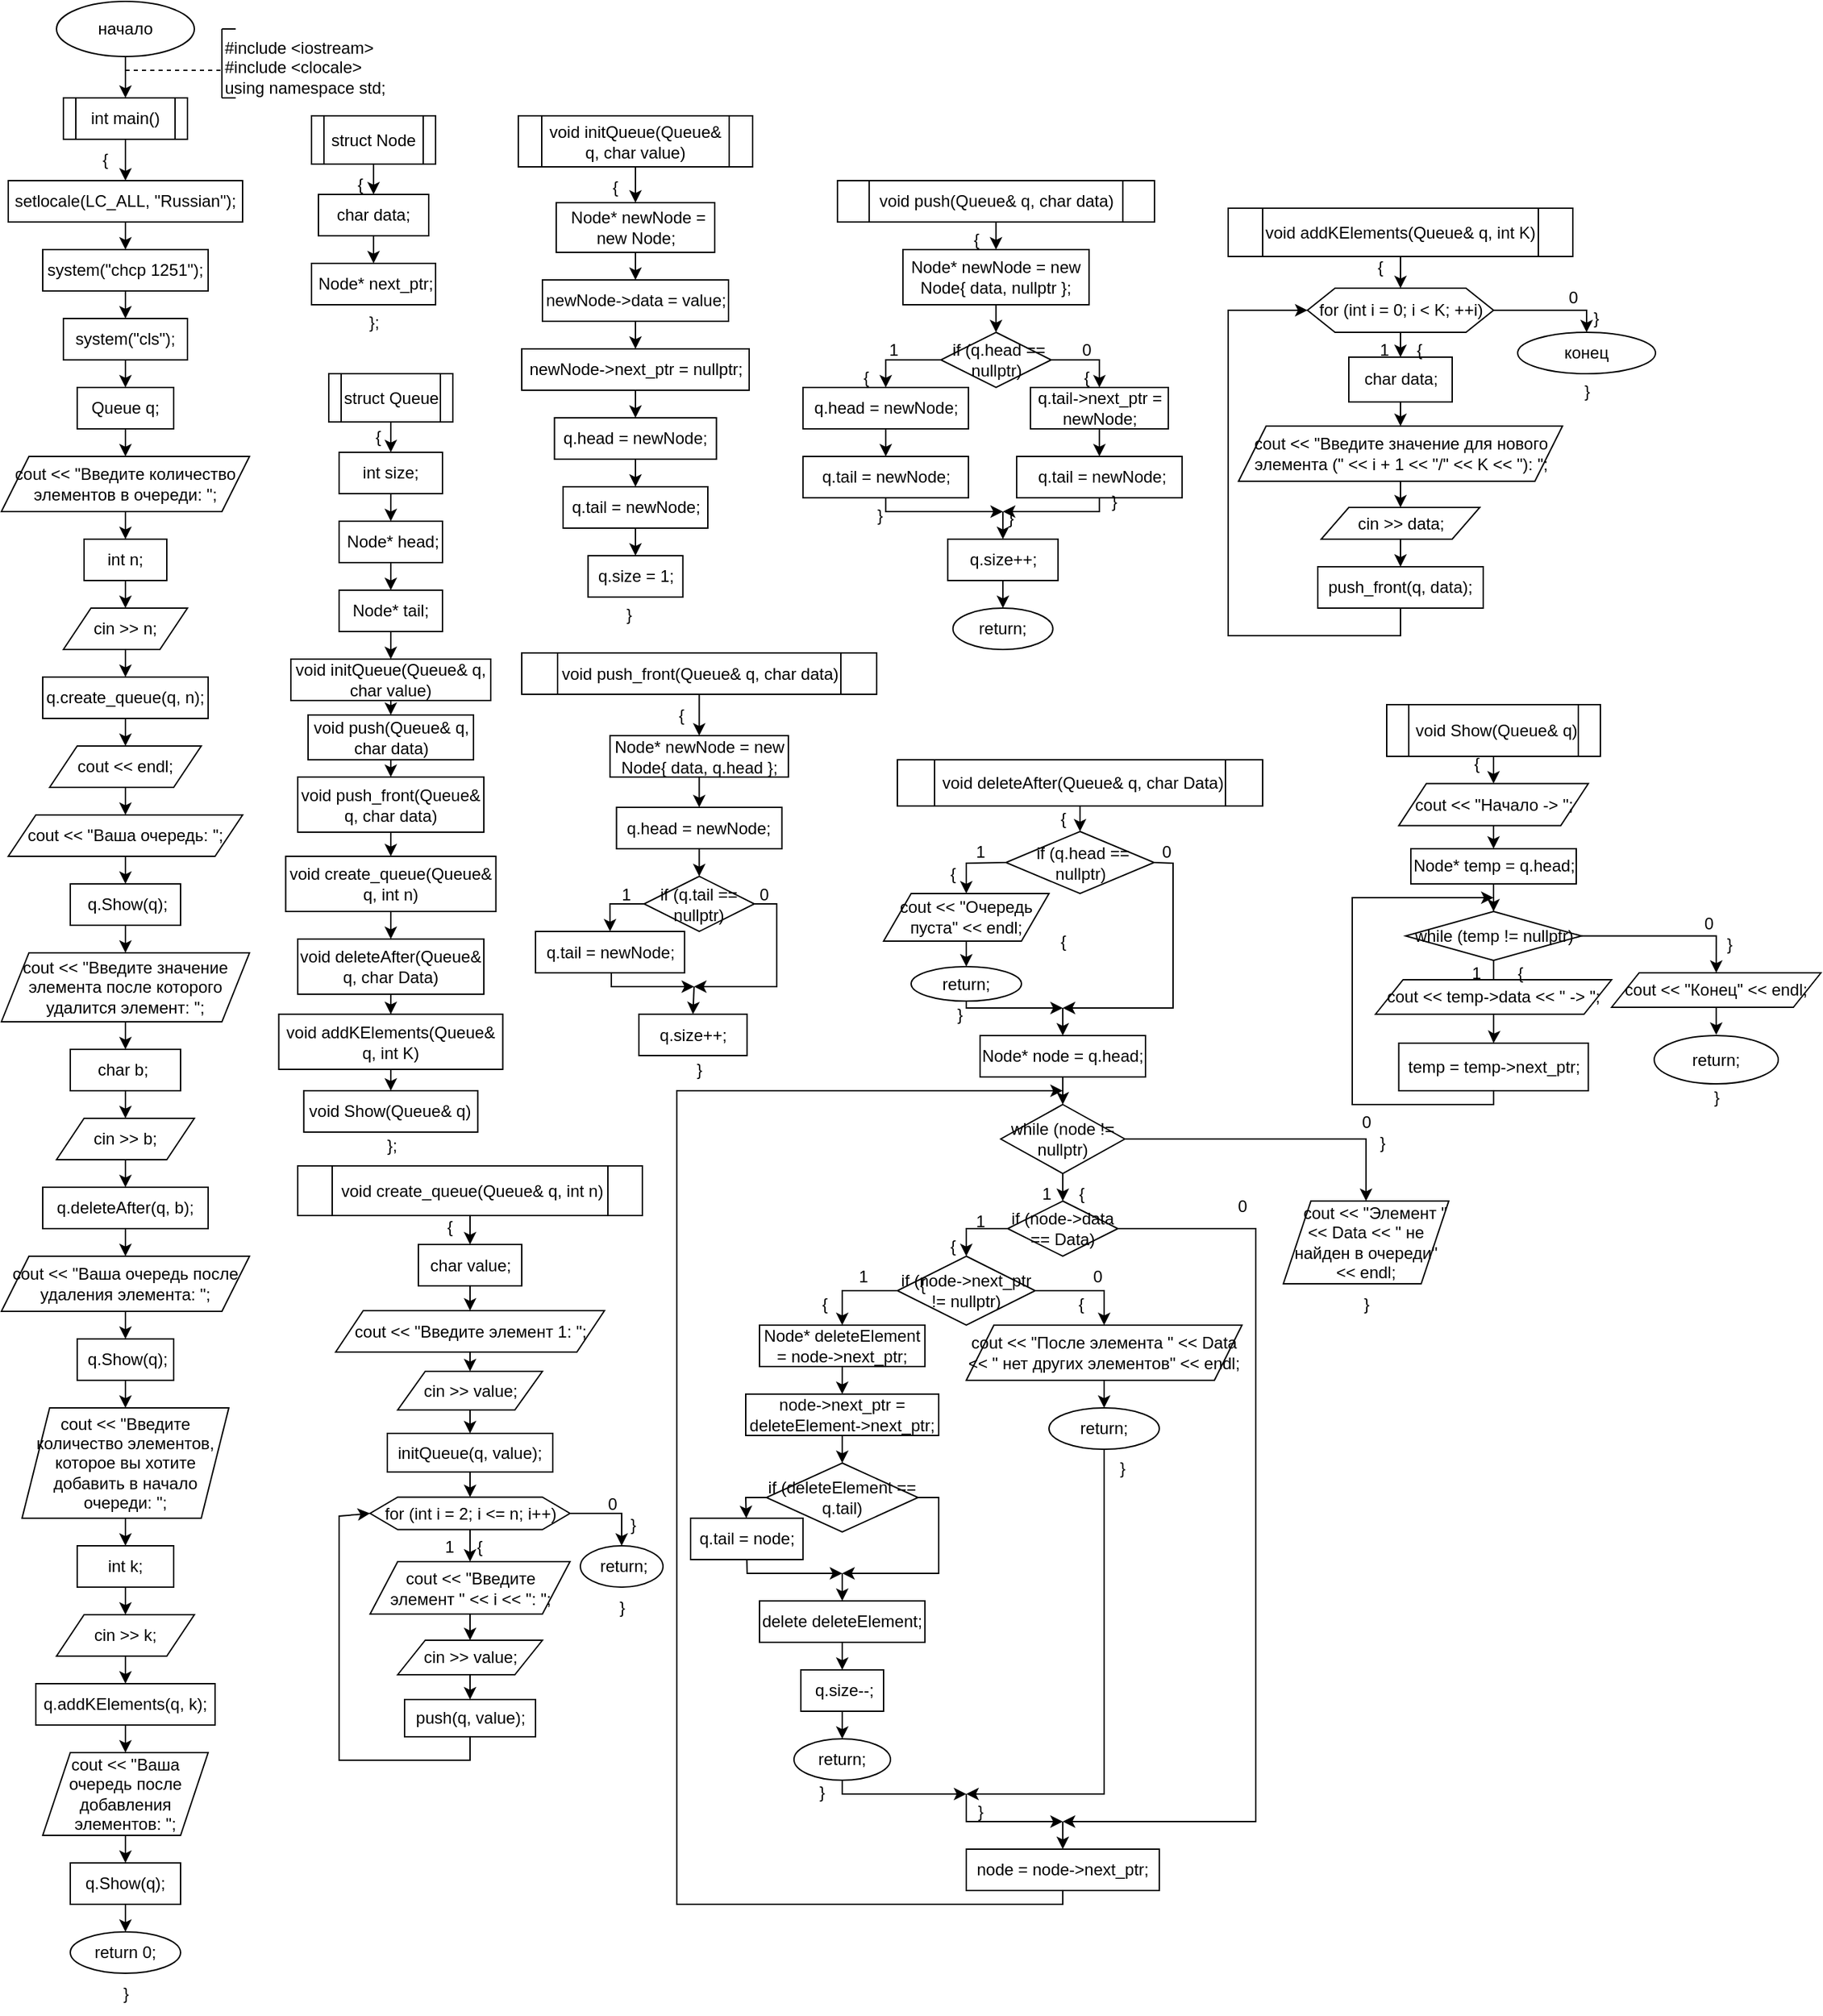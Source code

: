 <mxfile version="24.7.17">
  <diagram name="Страница — 1" id="qQI936FQF-ZBuTRllz4o">
    <mxGraphModel dx="1173" dy="572" grid="1" gridSize="10" guides="1" tooltips="1" connect="1" arrows="1" fold="1" page="1" pageScale="1" pageWidth="4681" pageHeight="3300" math="0" shadow="0">
      <root>
        <mxCell id="0" />
        <mxCell id="1" parent="0" />
        <mxCell id="c0Bvfco334nktNi2Qold-1" value="начало" style="ellipse;whiteSpace=wrap;html=1;" parent="1" vertex="1">
          <mxGeometry x="490" y="190" width="100" height="40" as="geometry" />
        </mxCell>
        <mxCell id="c0Bvfco334nktNi2Qold-2" value="" style="endArrow=classic;html=1;rounded=0;exitX=0.5;exitY=1;exitDx=0;exitDy=0;" parent="1" source="c0Bvfco334nktNi2Qold-1" target="c0Bvfco334nktNi2Qold-3" edge="1">
          <mxGeometry width="50" height="50" relative="1" as="geometry">
            <mxPoint x="550" y="310" as="sourcePoint" />
            <mxPoint x="540" y="260" as="targetPoint" />
          </mxGeometry>
        </mxCell>
        <mxCell id="c0Bvfco334nktNi2Qold-3" value="int main()" style="shape=process;whiteSpace=wrap;html=1;backgroundOutline=1;" parent="1" vertex="1">
          <mxGeometry x="495" y="260" width="90" height="30" as="geometry" />
        </mxCell>
        <mxCell id="c0Bvfco334nktNi2Qold-4" value="" style="endArrow=classic;html=1;rounded=0;exitX=0.5;exitY=1;exitDx=0;exitDy=0;" parent="1" source="c0Bvfco334nktNi2Qold-3" target="c0Bvfco334nktNi2Qold-5" edge="1">
          <mxGeometry width="50" height="50" relative="1" as="geometry">
            <mxPoint x="550" y="370" as="sourcePoint" />
            <mxPoint x="540" y="310" as="targetPoint" />
          </mxGeometry>
        </mxCell>
        <mxCell id="c0Bvfco334nktNi2Qold-5" value="setlocale(LC_ALL, &quot;Russian&quot;);" style="rounded=0;whiteSpace=wrap;html=1;" parent="1" vertex="1">
          <mxGeometry x="455" y="320" width="170" height="30" as="geometry" />
        </mxCell>
        <mxCell id="c0Bvfco334nktNi2Qold-6" value="system(&quot;chcp 1251&quot;);" style="rounded=0;whiteSpace=wrap;html=1;" parent="1" vertex="1">
          <mxGeometry x="480" y="370" width="120" height="30" as="geometry" />
        </mxCell>
        <mxCell id="c0Bvfco334nktNi2Qold-7" value="system(&quot;cls&quot;);" style="rounded=0;whiteSpace=wrap;html=1;" parent="1" vertex="1">
          <mxGeometry x="495" y="420" width="90" height="30" as="geometry" />
        </mxCell>
        <mxCell id="c0Bvfco334nktNi2Qold-8" value="" style="endArrow=classic;html=1;rounded=0;exitX=0.5;exitY=1;exitDx=0;exitDy=0;entryX=0.5;entryY=0;entryDx=0;entryDy=0;" parent="1" source="c0Bvfco334nktNi2Qold-5" target="c0Bvfco334nktNi2Qold-6" edge="1">
          <mxGeometry width="50" height="50" relative="1" as="geometry">
            <mxPoint x="550" y="440" as="sourcePoint" />
            <mxPoint x="600" y="390" as="targetPoint" />
          </mxGeometry>
        </mxCell>
        <mxCell id="c0Bvfco334nktNi2Qold-9" value="" style="endArrow=classic;html=1;rounded=0;exitX=0.5;exitY=1;exitDx=0;exitDy=0;entryX=0.5;entryY=0;entryDx=0;entryDy=0;" parent="1" source="c0Bvfco334nktNi2Qold-6" target="c0Bvfco334nktNi2Qold-7" edge="1">
          <mxGeometry width="50" height="50" relative="1" as="geometry">
            <mxPoint x="530" y="440" as="sourcePoint" />
            <mxPoint x="580" y="390" as="targetPoint" />
          </mxGeometry>
        </mxCell>
        <mxCell id="c0Bvfco334nktNi2Qold-10" value="" style="endArrow=classic;html=1;rounded=0;exitX=0.5;exitY=1;exitDx=0;exitDy=0;" parent="1" source="c0Bvfco334nktNi2Qold-7" target="c0Bvfco334nktNi2Qold-11" edge="1">
          <mxGeometry width="50" height="50" relative="1" as="geometry">
            <mxPoint x="530" y="510" as="sourcePoint" />
            <mxPoint x="540" y="470" as="targetPoint" />
          </mxGeometry>
        </mxCell>
        <mxCell id="c0Bvfco334nktNi2Qold-11" value="Queue q;" style="rounded=0;whiteSpace=wrap;html=1;" parent="1" vertex="1">
          <mxGeometry x="505" y="470" width="70" height="30" as="geometry" />
        </mxCell>
        <mxCell id="c0Bvfco334nktNi2Qold-12" value="" style="endArrow=classic;html=1;rounded=0;exitX=0.5;exitY=1;exitDx=0;exitDy=0;" parent="1" source="c0Bvfco334nktNi2Qold-11" target="c0Bvfco334nktNi2Qold-13" edge="1">
          <mxGeometry width="50" height="50" relative="1" as="geometry">
            <mxPoint x="530" y="540" as="sourcePoint" />
            <mxPoint x="540" y="520" as="targetPoint" />
          </mxGeometry>
        </mxCell>
        <mxCell id="c0Bvfco334nktNi2Qold-13" value="cout &amp;lt;&amp;lt; &quot;Введите количество элементов в очереди: &quot;;" style="shape=parallelogram;perimeter=parallelogramPerimeter;whiteSpace=wrap;html=1;fixedSize=1;" parent="1" vertex="1">
          <mxGeometry x="450" y="520" width="180" height="40" as="geometry" />
        </mxCell>
        <mxCell id="c0Bvfco334nktNi2Qold-14" value="" style="endArrow=classic;html=1;rounded=0;exitX=0.5;exitY=1;exitDx=0;exitDy=0;" parent="1" source="c0Bvfco334nktNi2Qold-13" target="c0Bvfco334nktNi2Qold-15" edge="1">
          <mxGeometry width="50" height="50" relative="1" as="geometry">
            <mxPoint x="530" y="590" as="sourcePoint" />
            <mxPoint x="540" y="580" as="targetPoint" />
          </mxGeometry>
        </mxCell>
        <mxCell id="c0Bvfco334nktNi2Qold-15" value="int n;" style="rounded=0;whiteSpace=wrap;html=1;" parent="1" vertex="1">
          <mxGeometry x="510" y="580" width="60" height="30" as="geometry" />
        </mxCell>
        <mxCell id="c0Bvfco334nktNi2Qold-16" value="" style="endArrow=classic;html=1;rounded=0;exitX=0.5;exitY=1;exitDx=0;exitDy=0;" parent="1" source="c0Bvfco334nktNi2Qold-15" target="c0Bvfco334nktNi2Qold-17" edge="1">
          <mxGeometry width="50" height="50" relative="1" as="geometry">
            <mxPoint x="530" y="660" as="sourcePoint" />
            <mxPoint x="540" y="630" as="targetPoint" />
          </mxGeometry>
        </mxCell>
        <mxCell id="c0Bvfco334nktNi2Qold-17" value="cin &amp;gt;&amp;gt; n;" style="shape=parallelogram;perimeter=parallelogramPerimeter;whiteSpace=wrap;html=1;fixedSize=1;" parent="1" vertex="1">
          <mxGeometry x="495" y="630" width="90" height="30" as="geometry" />
        </mxCell>
        <mxCell id="c0Bvfco334nktNi2Qold-18" value="" style="endArrow=classic;html=1;rounded=0;exitX=0.5;exitY=1;exitDx=0;exitDy=0;" parent="1" source="c0Bvfco334nktNi2Qold-17" target="c0Bvfco334nktNi2Qold-19" edge="1">
          <mxGeometry width="50" height="50" relative="1" as="geometry">
            <mxPoint x="530" y="720" as="sourcePoint" />
            <mxPoint x="540" y="680" as="targetPoint" />
          </mxGeometry>
        </mxCell>
        <mxCell id="c0Bvfco334nktNi2Qold-19" value="q.create_queue(q, n);" style="rounded=0;whiteSpace=wrap;html=1;" parent="1" vertex="1">
          <mxGeometry x="480" y="680" width="120" height="30" as="geometry" />
        </mxCell>
        <mxCell id="c0Bvfco334nktNi2Qold-20" value="" style="endArrow=classic;html=1;rounded=0;exitX=0.5;exitY=1;exitDx=0;exitDy=0;" parent="1" source="c0Bvfco334nktNi2Qold-19" target="c0Bvfco334nktNi2Qold-22" edge="1">
          <mxGeometry width="50" height="50" relative="1" as="geometry">
            <mxPoint x="530" y="800" as="sourcePoint" />
            <mxPoint x="550" y="720" as="targetPoint" />
          </mxGeometry>
        </mxCell>
        <mxCell id="c0Bvfco334nktNi2Qold-22" value="cout &amp;lt;&amp;lt; endl;" style="shape=parallelogram;perimeter=parallelogramPerimeter;whiteSpace=wrap;html=1;fixedSize=1;" parent="1" vertex="1">
          <mxGeometry x="485" y="730" width="110" height="30" as="geometry" />
        </mxCell>
        <mxCell id="c0Bvfco334nktNi2Qold-23" value="" style="endArrow=classic;html=1;rounded=0;exitX=0.5;exitY=1;exitDx=0;exitDy=0;" parent="1" source="c0Bvfco334nktNi2Qold-22" target="c0Bvfco334nktNi2Qold-24" edge="1">
          <mxGeometry width="50" height="50" relative="1" as="geometry">
            <mxPoint x="530" y="820" as="sourcePoint" />
            <mxPoint x="580" y="770" as="targetPoint" />
          </mxGeometry>
        </mxCell>
        <mxCell id="c0Bvfco334nktNi2Qold-24" value="cout &amp;lt;&amp;lt; &quot;Ваша очередь: &quot;;" style="shape=parallelogram;perimeter=parallelogramPerimeter;whiteSpace=wrap;html=1;fixedSize=1;" parent="1" vertex="1">
          <mxGeometry x="455" y="780" width="170" height="30" as="geometry" />
        </mxCell>
        <mxCell id="c0Bvfco334nktNi2Qold-25" value="" style="endArrow=classic;html=1;rounded=0;exitX=0.5;exitY=1;exitDx=0;exitDy=0;" parent="1" source="c0Bvfco334nktNi2Qold-24" target="c0Bvfco334nktNi2Qold-26" edge="1">
          <mxGeometry width="50" height="50" relative="1" as="geometry">
            <mxPoint x="520" y="870" as="sourcePoint" />
            <mxPoint x="570" y="820" as="targetPoint" />
          </mxGeometry>
        </mxCell>
        <mxCell id="c0Bvfco334nktNi2Qold-26" value="&amp;nbsp;q.Show(q);" style="rounded=0;whiteSpace=wrap;html=1;" parent="1" vertex="1">
          <mxGeometry x="500" y="830" width="80" height="30" as="geometry" />
        </mxCell>
        <mxCell id="c0Bvfco334nktNi2Qold-27" value="" style="endArrow=classic;html=1;rounded=0;exitX=0.5;exitY=1;exitDx=0;exitDy=0;" parent="1" source="c0Bvfco334nktNi2Qold-26" target="c0Bvfco334nktNi2Qold-28" edge="1">
          <mxGeometry width="50" height="50" relative="1" as="geometry">
            <mxPoint x="520" y="900" as="sourcePoint" />
            <mxPoint x="560" y="910" as="targetPoint" />
          </mxGeometry>
        </mxCell>
        <mxCell id="c0Bvfco334nktNi2Qold-28" value="cout &amp;lt;&amp;lt; &quot;Введите значение элемента после которого удалится элемент: &quot;;" style="shape=parallelogram;perimeter=parallelogramPerimeter;whiteSpace=wrap;html=1;fixedSize=1;" parent="1" vertex="1">
          <mxGeometry x="450" y="880" width="180" height="50" as="geometry" />
        </mxCell>
        <mxCell id="c0Bvfco334nktNi2Qold-29" value="" style="endArrow=classic;html=1;rounded=0;exitX=0.5;exitY=1;exitDx=0;exitDy=0;" parent="1" source="c0Bvfco334nktNi2Qold-28" target="c0Bvfco334nktNi2Qold-30" edge="1">
          <mxGeometry width="50" height="50" relative="1" as="geometry">
            <mxPoint x="520" y="960" as="sourcePoint" />
            <mxPoint x="550" y="950" as="targetPoint" />
          </mxGeometry>
        </mxCell>
        <mxCell id="c0Bvfco334nktNi2Qold-30" value="char b;&amp;nbsp;" style="rounded=0;whiteSpace=wrap;html=1;" parent="1" vertex="1">
          <mxGeometry x="500" y="950" width="80" height="30" as="geometry" />
        </mxCell>
        <mxCell id="c0Bvfco334nktNi2Qold-31" value="" style="endArrow=classic;html=1;rounded=0;exitX=0.5;exitY=1;exitDx=0;exitDy=0;" parent="1" source="c0Bvfco334nktNi2Qold-30" target="c0Bvfco334nktNi2Qold-32" edge="1">
          <mxGeometry width="50" height="50" relative="1" as="geometry">
            <mxPoint x="520" y="1030" as="sourcePoint" />
            <mxPoint x="540" y="1000" as="targetPoint" />
          </mxGeometry>
        </mxCell>
        <mxCell id="c0Bvfco334nktNi2Qold-32" value="cin &amp;gt;&amp;gt; b;" style="shape=parallelogram;perimeter=parallelogramPerimeter;whiteSpace=wrap;html=1;fixedSize=1;" parent="1" vertex="1">
          <mxGeometry x="490" y="1000" width="100" height="30" as="geometry" />
        </mxCell>
        <mxCell id="c0Bvfco334nktNi2Qold-33" value="" style="endArrow=classic;html=1;rounded=0;exitX=0.5;exitY=1;exitDx=0;exitDy=0;" parent="1" source="c0Bvfco334nktNi2Qold-32" target="c0Bvfco334nktNi2Qold-34" edge="1">
          <mxGeometry width="50" height="50" relative="1" as="geometry">
            <mxPoint x="520" y="1120" as="sourcePoint" />
            <mxPoint x="570" y="1070" as="targetPoint" />
          </mxGeometry>
        </mxCell>
        <mxCell id="c0Bvfco334nktNi2Qold-34" value="q.deleteAfter(q, b);" style="rounded=0;whiteSpace=wrap;html=1;" parent="1" vertex="1">
          <mxGeometry x="480" y="1050" width="120" height="30" as="geometry" />
        </mxCell>
        <mxCell id="c0Bvfco334nktNi2Qold-35" value="" style="endArrow=classic;html=1;rounded=0;exitX=0.5;exitY=1;exitDx=0;exitDy=0;" parent="1" source="c0Bvfco334nktNi2Qold-34" target="c0Bvfco334nktNi2Qold-36" edge="1">
          <mxGeometry width="50" height="50" relative="1" as="geometry">
            <mxPoint x="520" y="1140" as="sourcePoint" />
            <mxPoint x="570" y="1090" as="targetPoint" />
          </mxGeometry>
        </mxCell>
        <mxCell id="c0Bvfco334nktNi2Qold-36" value="cout &amp;lt;&amp;lt; &quot;Ваша очередь после удаления элемента: &quot;;" style="shape=parallelogram;perimeter=parallelogramPerimeter;whiteSpace=wrap;html=1;fixedSize=1;" parent="1" vertex="1">
          <mxGeometry x="450" y="1100" width="180" height="40" as="geometry" />
        </mxCell>
        <mxCell id="c0Bvfco334nktNi2Qold-37" value="" style="endArrow=classic;html=1;rounded=0;exitX=0.5;exitY=1;exitDx=0;exitDy=0;" parent="1" source="c0Bvfco334nktNi2Qold-36" target="c0Bvfco334nktNi2Qold-38" edge="1">
          <mxGeometry width="50" height="50" relative="1" as="geometry">
            <mxPoint x="510" y="1200" as="sourcePoint" />
            <mxPoint x="560" y="1150" as="targetPoint" />
          </mxGeometry>
        </mxCell>
        <mxCell id="c0Bvfco334nktNi2Qold-38" value="&amp;nbsp;q.Show(q);" style="rounded=0;whiteSpace=wrap;html=1;" parent="1" vertex="1">
          <mxGeometry x="505" y="1160" width="70" height="30" as="geometry" />
        </mxCell>
        <mxCell id="c0Bvfco334nktNi2Qold-39" value="" style="endArrow=classic;html=1;rounded=0;exitX=0.5;exitY=1;exitDx=0;exitDy=0;" parent="1" source="c0Bvfco334nktNi2Qold-38" target="c0Bvfco334nktNi2Qold-40" edge="1">
          <mxGeometry width="50" height="50" relative="1" as="geometry">
            <mxPoint x="510" y="1240" as="sourcePoint" />
            <mxPoint x="550" y="1230" as="targetPoint" />
          </mxGeometry>
        </mxCell>
        <mxCell id="c0Bvfco334nktNi2Qold-40" value="cout &amp;lt;&amp;lt; &quot;Введите количество элементов, которое вы хотите добавить в начало очереди: &quot;;" style="shape=parallelogram;perimeter=parallelogramPerimeter;whiteSpace=wrap;html=1;fixedSize=1;" parent="1" vertex="1">
          <mxGeometry x="465" y="1210" width="150" height="80" as="geometry" />
        </mxCell>
        <mxCell id="c0Bvfco334nktNi2Qold-41" value="" style="endArrow=classic;html=1;rounded=0;exitX=0.5;exitY=1;exitDx=0;exitDy=0;" parent="1" source="c0Bvfco334nktNi2Qold-40" target="c0Bvfco334nktNi2Qold-42" edge="1">
          <mxGeometry width="50" height="50" relative="1" as="geometry">
            <mxPoint x="530" y="1320" as="sourcePoint" />
            <mxPoint x="540" y="1310" as="targetPoint" />
          </mxGeometry>
        </mxCell>
        <mxCell id="c0Bvfco334nktNi2Qold-42" value="int k;" style="rounded=0;whiteSpace=wrap;html=1;" parent="1" vertex="1">
          <mxGeometry x="505" y="1310" width="70" height="30" as="geometry" />
        </mxCell>
        <mxCell id="c0Bvfco334nktNi2Qold-43" value="" style="endArrow=classic;html=1;rounded=0;exitX=0.5;exitY=1;exitDx=0;exitDy=0;" parent="1" source="c0Bvfco334nktNi2Qold-42" target="c0Bvfco334nktNi2Qold-44" edge="1">
          <mxGeometry width="50" height="50" relative="1" as="geometry">
            <mxPoint x="530" y="1370" as="sourcePoint" />
            <mxPoint x="540" y="1360" as="targetPoint" />
          </mxGeometry>
        </mxCell>
        <mxCell id="c0Bvfco334nktNi2Qold-44" value="cin &amp;gt;&amp;gt; k;" style="shape=parallelogram;perimeter=parallelogramPerimeter;whiteSpace=wrap;html=1;fixedSize=1;" parent="1" vertex="1">
          <mxGeometry x="490" y="1360" width="100" height="30" as="geometry" />
        </mxCell>
        <mxCell id="c0Bvfco334nktNi2Qold-45" value="" style="endArrow=classic;html=1;rounded=0;exitX=0.5;exitY=1;exitDx=0;exitDy=0;" parent="1" source="c0Bvfco334nktNi2Qold-44" target="c0Bvfco334nktNi2Qold-46" edge="1">
          <mxGeometry width="50" height="50" relative="1" as="geometry">
            <mxPoint x="530" y="1460" as="sourcePoint" />
            <mxPoint x="580" y="1410" as="targetPoint" />
          </mxGeometry>
        </mxCell>
        <mxCell id="c0Bvfco334nktNi2Qold-46" value="q.addKElements(q, k);" style="rounded=0;whiteSpace=wrap;html=1;" parent="1" vertex="1">
          <mxGeometry x="475" y="1410" width="130" height="30" as="geometry" />
        </mxCell>
        <mxCell id="c0Bvfco334nktNi2Qold-47" value="" style="endArrow=classic;html=1;rounded=0;exitX=0.5;exitY=1;exitDx=0;exitDy=0;" parent="1" source="c0Bvfco334nktNi2Qold-46" target="c0Bvfco334nktNi2Qold-48" edge="1">
          <mxGeometry width="50" height="50" relative="1" as="geometry">
            <mxPoint x="530" y="1480" as="sourcePoint" />
            <mxPoint x="540" y="1460" as="targetPoint" />
          </mxGeometry>
        </mxCell>
        <mxCell id="c0Bvfco334nktNi2Qold-48" value="cout &amp;lt;&amp;lt; &quot;Ваша очередь после добавления элементов: &quot;;" style="shape=parallelogram;perimeter=parallelogramPerimeter;whiteSpace=wrap;html=1;fixedSize=1;" parent="1" vertex="1">
          <mxGeometry x="480" y="1460" width="120" height="60" as="geometry" />
        </mxCell>
        <mxCell id="c0Bvfco334nktNi2Qold-49" value="" style="endArrow=classic;html=1;rounded=0;exitX=0.5;exitY=1;exitDx=0;exitDy=0;" parent="1" source="c0Bvfco334nktNi2Qold-48" target="c0Bvfco334nktNi2Qold-50" edge="1">
          <mxGeometry width="50" height="50" relative="1" as="geometry">
            <mxPoint x="530" y="1550" as="sourcePoint" />
            <mxPoint x="540" y="1540" as="targetPoint" />
          </mxGeometry>
        </mxCell>
        <mxCell id="c0Bvfco334nktNi2Qold-50" value="q.Show(q);" style="rounded=0;whiteSpace=wrap;html=1;" parent="1" vertex="1">
          <mxGeometry x="500" y="1540" width="80" height="30" as="geometry" />
        </mxCell>
        <mxCell id="c0Bvfco334nktNi2Qold-51" value="" style="endArrow=classic;html=1;rounded=0;exitX=0.5;exitY=1;exitDx=0;exitDy=0;" parent="1" source="c0Bvfco334nktNi2Qold-50" target="c0Bvfco334nktNi2Qold-52" edge="1">
          <mxGeometry width="50" height="50" relative="1" as="geometry">
            <mxPoint x="530" y="1580" as="sourcePoint" />
            <mxPoint x="540" y="1590" as="targetPoint" />
          </mxGeometry>
        </mxCell>
        <mxCell id="c0Bvfco334nktNi2Qold-52" value="return 0;" style="ellipse;whiteSpace=wrap;html=1;" parent="1" vertex="1">
          <mxGeometry x="500" y="1590" width="80" height="30" as="geometry" />
        </mxCell>
        <mxCell id="c0Bvfco334nktNi2Qold-53" value="{" style="text;html=1;align=center;verticalAlign=middle;resizable=0;points=[];autosize=1;strokeColor=none;fillColor=none;" parent="1" vertex="1">
          <mxGeometry x="510" y="290" width="30" height="30" as="geometry" />
        </mxCell>
        <mxCell id="c0Bvfco334nktNi2Qold-54" value="" style="endArrow=none;dashed=1;html=1;rounded=0;" parent="1" edge="1">
          <mxGeometry width="50" height="50" relative="1" as="geometry">
            <mxPoint x="540" y="240" as="sourcePoint" />
            <mxPoint x="610" y="240" as="targetPoint" />
          </mxGeometry>
        </mxCell>
        <mxCell id="c0Bvfco334nktNi2Qold-55" value="" style="endArrow=none;html=1;rounded=0;" parent="1" edge="1">
          <mxGeometry width="50" height="50" relative="1" as="geometry">
            <mxPoint x="610" y="260" as="sourcePoint" />
            <mxPoint x="610" y="210" as="targetPoint" />
          </mxGeometry>
        </mxCell>
        <mxCell id="c0Bvfco334nktNi2Qold-56" value="&lt;div style=&quot;text-align: left;&quot;&gt;#include &amp;lt;iostream&amp;gt;&lt;/div&gt;&lt;div style=&quot;text-align: left;&quot;&gt;#include &amp;lt;clocale&amp;gt;&lt;/div&gt;&lt;div style=&quot;text-align: left;&quot;&gt;using namespace std;&lt;/div&gt;&lt;div&gt;&lt;br&gt;&lt;/div&gt;" style="text;html=1;align=center;verticalAlign=middle;resizable=0;points=[];autosize=1;strokeColor=none;fillColor=none;" parent="1" vertex="1">
          <mxGeometry x="600" y="210" width="140" height="70" as="geometry" />
        </mxCell>
        <mxCell id="c0Bvfco334nktNi2Qold-57" value="" style="endArrow=none;html=1;rounded=0;" parent="1" edge="1">
          <mxGeometry width="50" height="50" relative="1" as="geometry">
            <mxPoint x="610" y="260" as="sourcePoint" />
            <mxPoint x="620" y="260" as="targetPoint" />
          </mxGeometry>
        </mxCell>
        <mxCell id="c0Bvfco334nktNi2Qold-58" value="" style="endArrow=none;html=1;rounded=0;" parent="1" edge="1">
          <mxGeometry width="50" height="50" relative="1" as="geometry">
            <mxPoint x="610" y="260" as="sourcePoint" />
            <mxPoint x="620" y="260" as="targetPoint" />
            <Array as="points">
              <mxPoint x="620" y="260" />
            </Array>
          </mxGeometry>
        </mxCell>
        <mxCell id="c0Bvfco334nktNi2Qold-59" value="" style="endArrow=none;html=1;rounded=0;" parent="1" edge="1">
          <mxGeometry width="50" height="50" relative="1" as="geometry">
            <mxPoint x="610" y="210" as="sourcePoint" />
            <mxPoint x="620" y="210" as="targetPoint" />
          </mxGeometry>
        </mxCell>
        <mxCell id="c0Bvfco334nktNi2Qold-61" value="}" style="text;html=1;align=center;verticalAlign=middle;resizable=0;points=[];autosize=1;strokeColor=none;fillColor=none;" parent="1" vertex="1">
          <mxGeometry x="525" y="1620" width="30" height="30" as="geometry" />
        </mxCell>
        <mxCell id="c0Bvfco334nktNi2Qold-62" value="struct Node" style="shape=process;whiteSpace=wrap;html=1;backgroundOutline=1;" parent="1" vertex="1">
          <mxGeometry x="675" y="273" width="90" height="35" as="geometry" />
        </mxCell>
        <mxCell id="c0Bvfco334nktNi2Qold-63" value="" style="endArrow=classic;html=1;rounded=0;exitX=0.5;exitY=1;exitDx=0;exitDy=0;" parent="1" source="c0Bvfco334nktNi2Qold-62" target="c0Bvfco334nktNi2Qold-64" edge="1">
          <mxGeometry width="50" height="50" relative="1" as="geometry">
            <mxPoint x="750" y="390" as="sourcePoint" />
            <mxPoint x="720" y="340" as="targetPoint" />
          </mxGeometry>
        </mxCell>
        <mxCell id="c0Bvfco334nktNi2Qold-64" value="char data;" style="rounded=0;whiteSpace=wrap;html=1;" parent="1" vertex="1">
          <mxGeometry x="680" y="330" width="80" height="30" as="geometry" />
        </mxCell>
        <mxCell id="c0Bvfco334nktNi2Qold-65" value="" style="endArrow=classic;html=1;rounded=0;exitX=0.5;exitY=1;exitDx=0;exitDy=0;" parent="1" source="c0Bvfco334nktNi2Qold-64" target="c0Bvfco334nktNi2Qold-66" edge="1">
          <mxGeometry width="50" height="50" relative="1" as="geometry">
            <mxPoint x="750" y="430" as="sourcePoint" />
            <mxPoint x="800" y="380" as="targetPoint" />
          </mxGeometry>
        </mxCell>
        <mxCell id="c0Bvfco334nktNi2Qold-66" value="&amp;nbsp;Node* next_ptr;" style="rounded=0;whiteSpace=wrap;html=1;" parent="1" vertex="1">
          <mxGeometry x="675" y="380" width="90" height="30" as="geometry" />
        </mxCell>
        <mxCell id="c0Bvfco334nktNi2Qold-67" value="{" style="text;html=1;align=center;verticalAlign=middle;resizable=0;points=[];autosize=1;strokeColor=none;fillColor=none;" parent="1" vertex="1">
          <mxGeometry x="695" y="308" width="30" height="30" as="geometry" />
        </mxCell>
        <mxCell id="c0Bvfco334nktNi2Qold-68" value="};" style="text;html=1;align=center;verticalAlign=middle;resizable=0;points=[];autosize=1;strokeColor=none;fillColor=none;" parent="1" vertex="1">
          <mxGeometry x="705" y="408" width="30" height="30" as="geometry" />
        </mxCell>
        <mxCell id="c0Bvfco334nktNi2Qold-69" value="struct Queue" style="shape=process;whiteSpace=wrap;html=1;backgroundOutline=1;" parent="1" vertex="1">
          <mxGeometry x="687.5" y="460" width="90" height="35" as="geometry" />
        </mxCell>
        <mxCell id="c0Bvfco334nktNi2Qold-70" value="" style="endArrow=classic;html=1;rounded=0;exitX=0.5;exitY=1;exitDx=0;exitDy=0;" parent="1" source="c0Bvfco334nktNi2Qold-69" target="c0Bvfco334nktNi2Qold-71" edge="1">
          <mxGeometry width="50" height="50" relative="1" as="geometry">
            <mxPoint x="747.5" y="567" as="sourcePoint" />
            <mxPoint x="732.5" y="517" as="targetPoint" />
          </mxGeometry>
        </mxCell>
        <mxCell id="c0Bvfco334nktNi2Qold-71" value="int size;" style="rounded=0;whiteSpace=wrap;html=1;" parent="1" vertex="1">
          <mxGeometry x="695" y="517" width="75" height="30" as="geometry" />
        </mxCell>
        <mxCell id="c0Bvfco334nktNi2Qold-72" value="&amp;nbsp;Node* head;" style="rounded=0;whiteSpace=wrap;html=1;" parent="1" vertex="1">
          <mxGeometry x="695" y="567" width="75" height="30" as="geometry" />
        </mxCell>
        <mxCell id="c0Bvfco334nktNi2Qold-73" value="Node* tail;" style="rounded=0;whiteSpace=wrap;html=1;" parent="1" vertex="1">
          <mxGeometry x="695" y="617" width="75" height="30" as="geometry" />
        </mxCell>
        <mxCell id="c0Bvfco334nktNi2Qold-74" value="" style="endArrow=classic;html=1;rounded=0;exitX=0.5;exitY=1;exitDx=0;exitDy=0;entryX=0.5;entryY=0;entryDx=0;entryDy=0;" parent="1" source="c0Bvfco334nktNi2Qold-71" target="c0Bvfco334nktNi2Qold-72" edge="1">
          <mxGeometry width="50" height="50" relative="1" as="geometry">
            <mxPoint x="747.5" y="637" as="sourcePoint" />
            <mxPoint x="797.5" y="587" as="targetPoint" />
          </mxGeometry>
        </mxCell>
        <mxCell id="c0Bvfco334nktNi2Qold-75" value="" style="endArrow=classic;html=1;rounded=0;exitX=0.5;exitY=1;exitDx=0;exitDy=0;entryX=0.5;entryY=0;entryDx=0;entryDy=0;" parent="1" source="c0Bvfco334nktNi2Qold-72" target="c0Bvfco334nktNi2Qold-73" edge="1">
          <mxGeometry width="50" height="50" relative="1" as="geometry">
            <mxPoint x="747.5" y="637" as="sourcePoint" />
            <mxPoint x="797.5" y="587" as="targetPoint" />
          </mxGeometry>
        </mxCell>
        <mxCell id="c0Bvfco334nktNi2Qold-76" value="" style="endArrow=classic;html=1;rounded=0;exitX=0.5;exitY=1;exitDx=0;exitDy=0;" parent="1" source="c0Bvfco334nktNi2Qold-73" target="c0Bvfco334nktNi2Qold-77" edge="1">
          <mxGeometry width="50" height="50" relative="1" as="geometry">
            <mxPoint x="747.5" y="657" as="sourcePoint" />
            <mxPoint x="737.5" y="667" as="targetPoint" />
          </mxGeometry>
        </mxCell>
        <mxCell id="c0Bvfco334nktNi2Qold-77" value="void initQueue(Queue&amp;amp; q, char value)" style="rounded=0;whiteSpace=wrap;html=1;" parent="1" vertex="1">
          <mxGeometry x="660" y="667" width="145" height="30" as="geometry" />
        </mxCell>
        <mxCell id="c0Bvfco334nktNi2Qold-78" value="" style="endArrow=classic;html=1;rounded=0;exitX=0.5;exitY=1;exitDx=0;exitDy=0;" parent="1" source="GUeYQF7Gr_kl9bnk12DM-81" target="c0Bvfco334nktNi2Qold-79" edge="1">
          <mxGeometry width="50" height="50" relative="1" as="geometry">
            <mxPoint x="733" y="740" as="sourcePoint" />
            <mxPoint x="732.5" y="717" as="targetPoint" />
          </mxGeometry>
        </mxCell>
        <mxCell id="c0Bvfco334nktNi2Qold-79" value="void push_front(Queue&amp;amp; q, char data)" style="rounded=0;whiteSpace=wrap;html=1;" parent="1" vertex="1">
          <mxGeometry x="665.01" y="752.5" width="135" height="40" as="geometry" />
        </mxCell>
        <mxCell id="c0Bvfco334nktNi2Qold-80" value="void create_queue(Queue&amp;amp; q, int n)" style="rounded=0;whiteSpace=wrap;html=1;" parent="1" vertex="1">
          <mxGeometry x="656.25" y="810" width="152.5" height="40" as="geometry" />
        </mxCell>
        <mxCell id="GUeYQF7Gr_kl9bnk12DM-79" style="edgeStyle=orthogonalEdgeStyle;rounded=0;orthogonalLoop=1;jettySize=auto;html=1;entryX=0.5;entryY=0;entryDx=0;entryDy=0;" edge="1" parent="1" source="c0Bvfco334nktNi2Qold-81" target="c0Bvfco334nktNi2Qold-82">
          <mxGeometry relative="1" as="geometry" />
        </mxCell>
        <mxCell id="c0Bvfco334nktNi2Qold-81" value="void deleteAfter(Queue&amp;amp; q, char Data)" style="rounded=0;whiteSpace=wrap;html=1;" parent="1" vertex="1">
          <mxGeometry x="665.01" y="870" width="135" height="40" as="geometry" />
        </mxCell>
        <mxCell id="c0Bvfco334nktNi2Qold-82" value="void addKElements(Queue&amp;amp; q, int K)" style="rounded=0;whiteSpace=wrap;html=1;" parent="1" vertex="1">
          <mxGeometry x="651.25" y="924.5" width="162.5" height="40" as="geometry" />
        </mxCell>
        <mxCell id="c0Bvfco334nktNi2Qold-84" value="" style="endArrow=classic;html=1;rounded=0;exitX=0.5;exitY=1;exitDx=0;exitDy=0;entryX=0.5;entryY=0;entryDx=0;entryDy=0;" parent="1" source="c0Bvfco334nktNi2Qold-79" edge="1" target="c0Bvfco334nktNi2Qold-80">
          <mxGeometry width="50" height="50" relative="1" as="geometry">
            <mxPoint x="717.5" y="837" as="sourcePoint" />
            <mxPoint x="732.5" y="777" as="targetPoint" />
          </mxGeometry>
        </mxCell>
        <mxCell id="c0Bvfco334nktNi2Qold-85" value="" style="endArrow=classic;html=1;rounded=0;exitX=0.5;exitY=1;exitDx=0;exitDy=0;entryX=0.5;entryY=0;entryDx=0;entryDy=0;" parent="1" target="c0Bvfco334nktNi2Qold-81" edge="1" source="c0Bvfco334nktNi2Qold-80">
          <mxGeometry width="50" height="50" relative="1" as="geometry">
            <mxPoint x="732.5" y="817" as="sourcePoint" />
            <mxPoint x="767.5" y="787" as="targetPoint" />
          </mxGeometry>
        </mxCell>
        <mxCell id="c0Bvfco334nktNi2Qold-87" value="void Show(Queue&amp;amp; q)" style="rounded=0;whiteSpace=wrap;html=1;" parent="1" vertex="1">
          <mxGeometry x="669.38" y="980" width="126.25" height="30" as="geometry" />
        </mxCell>
        <mxCell id="c0Bvfco334nktNi2Qold-88" value="" style="endArrow=classic;html=1;rounded=0;exitX=0.5;exitY=1;exitDx=0;exitDy=0;entryX=0.5;entryY=0;entryDx=0;entryDy=0;" parent="1" target="c0Bvfco334nktNi2Qold-87" edge="1" source="c0Bvfco334nktNi2Qold-82">
          <mxGeometry width="50" height="50" relative="1" as="geometry">
            <mxPoint x="732.5" y="937" as="sourcePoint" />
            <mxPoint x="767.5" y="937" as="targetPoint" />
          </mxGeometry>
        </mxCell>
        <mxCell id="c0Bvfco334nktNi2Qold-90" value="{" style="text;html=1;align=center;verticalAlign=middle;resizable=0;points=[];autosize=1;strokeColor=none;fillColor=none;" parent="1" vertex="1">
          <mxGeometry x="707.5" y="491" width="30" height="30" as="geometry" />
        </mxCell>
        <mxCell id="c0Bvfco334nktNi2Qold-91" value="};" style="text;html=1;align=center;verticalAlign=middle;resizable=0;points=[];autosize=1;strokeColor=none;fillColor=none;" parent="1" vertex="1">
          <mxGeometry x="717.51" y="1004.5" width="30" height="30" as="geometry" />
        </mxCell>
        <mxCell id="c0Bvfco334nktNi2Qold-92" value="void initQueue(Queue&amp;amp; q, char value)" style="shape=process;whiteSpace=wrap;html=1;backgroundOutline=1;" parent="1" vertex="1">
          <mxGeometry x="825" y="273" width="170" height="37" as="geometry" />
        </mxCell>
        <mxCell id="c0Bvfco334nktNi2Qold-93" value="" style="endArrow=classic;html=1;rounded=0;exitX=0.5;exitY=1;exitDx=0;exitDy=0;" parent="1" source="c0Bvfco334nktNi2Qold-92" target="c0Bvfco334nktNi2Qold-94" edge="1">
          <mxGeometry width="50" height="50" relative="1" as="geometry">
            <mxPoint x="845" y="432" as="sourcePoint" />
            <mxPoint x="910" y="342" as="targetPoint" />
          </mxGeometry>
        </mxCell>
        <mxCell id="c0Bvfco334nktNi2Qold-94" value="&amp;nbsp;Node* newNode = new Node;" style="rounded=0;whiteSpace=wrap;html=1;" parent="1" vertex="1">
          <mxGeometry x="852.5" y="336" width="115" height="36" as="geometry" />
        </mxCell>
        <mxCell id="c0Bvfco334nktNi2Qold-95" value="" style="endArrow=classic;html=1;rounded=0;exitX=0.5;exitY=1;exitDx=0;exitDy=0;" parent="1" source="c0Bvfco334nktNi2Qold-94" target="c0Bvfco334nktNi2Qold-96" edge="1">
          <mxGeometry width="50" height="50" relative="1" as="geometry">
            <mxPoint x="845" y="462" as="sourcePoint" />
            <mxPoint x="895" y="412" as="targetPoint" />
          </mxGeometry>
        </mxCell>
        <mxCell id="c0Bvfco334nktNi2Qold-96" value="newNode-&amp;gt;data = value;" style="rounded=0;whiteSpace=wrap;html=1;" parent="1" vertex="1">
          <mxGeometry x="842.5" y="392" width="135" height="30" as="geometry" />
        </mxCell>
        <mxCell id="c0Bvfco334nktNi2Qold-97" value="" style="endArrow=classic;html=1;rounded=0;exitX=0.5;exitY=1;exitDx=0;exitDy=0;" parent="1" source="c0Bvfco334nktNi2Qold-96" target="c0Bvfco334nktNi2Qold-98" edge="1">
          <mxGeometry width="50" height="50" relative="1" as="geometry">
            <mxPoint x="845" y="522" as="sourcePoint" />
            <mxPoint x="905" y="482" as="targetPoint" />
          </mxGeometry>
        </mxCell>
        <mxCell id="c0Bvfco334nktNi2Qold-98" value="newNode-&amp;gt;next_ptr = nullptr;" style="rounded=0;whiteSpace=wrap;html=1;" parent="1" vertex="1">
          <mxGeometry x="827.5" y="442" width="165" height="30" as="geometry" />
        </mxCell>
        <mxCell id="c0Bvfco334nktNi2Qold-99" value="q.head = newNode;" style="rounded=0;whiteSpace=wrap;html=1;" parent="1" vertex="1">
          <mxGeometry x="851.25" y="492" width="117.5" height="30" as="geometry" />
        </mxCell>
        <mxCell id="c0Bvfco334nktNi2Qold-100" value="q.tail = newNode;" style="rounded=0;whiteSpace=wrap;html=1;" parent="1" vertex="1">
          <mxGeometry x="857.5" y="542" width="105" height="30" as="geometry" />
        </mxCell>
        <mxCell id="c0Bvfco334nktNi2Qold-101" value="q.size = 1;" style="rounded=0;whiteSpace=wrap;html=1;" parent="1" vertex="1">
          <mxGeometry x="875.63" y="592" width="68.75" height="30" as="geometry" />
        </mxCell>
        <mxCell id="c0Bvfco334nktNi2Qold-102" value="" style="endArrow=classic;html=1;rounded=0;entryX=0.5;entryY=0;entryDx=0;entryDy=0;exitX=0.5;exitY=1;exitDx=0;exitDy=0;" parent="1" source="c0Bvfco334nktNi2Qold-98" target="c0Bvfco334nktNi2Qold-99" edge="1">
          <mxGeometry width="50" height="50" relative="1" as="geometry">
            <mxPoint x="845" y="542" as="sourcePoint" />
            <mxPoint x="895" y="492" as="targetPoint" />
          </mxGeometry>
        </mxCell>
        <mxCell id="c0Bvfco334nktNi2Qold-103" value="" style="endArrow=classic;html=1;rounded=0;exitX=0.5;exitY=1;exitDx=0;exitDy=0;entryX=0.5;entryY=0;entryDx=0;entryDy=0;" parent="1" source="c0Bvfco334nktNi2Qold-99" target="c0Bvfco334nktNi2Qold-100" edge="1">
          <mxGeometry width="50" height="50" relative="1" as="geometry">
            <mxPoint x="875" y="542" as="sourcePoint" />
            <mxPoint x="925" y="492" as="targetPoint" />
          </mxGeometry>
        </mxCell>
        <mxCell id="c0Bvfco334nktNi2Qold-104" value="" style="endArrow=classic;html=1;rounded=0;exitX=0.5;exitY=1;exitDx=0;exitDy=0;entryX=0.5;entryY=0;entryDx=0;entryDy=0;" parent="1" source="c0Bvfco334nktNi2Qold-100" target="c0Bvfco334nktNi2Qold-101" edge="1">
          <mxGeometry width="50" height="50" relative="1" as="geometry">
            <mxPoint x="875" y="582" as="sourcePoint" />
            <mxPoint x="925" y="532" as="targetPoint" />
          </mxGeometry>
        </mxCell>
        <mxCell id="c0Bvfco334nktNi2Qold-105" value="{" style="text;html=1;align=center;verticalAlign=middle;resizable=0;points=[];autosize=1;strokeColor=none;fillColor=none;" parent="1" vertex="1">
          <mxGeometry x="880" y="310" width="30" height="30" as="geometry" />
        </mxCell>
        <mxCell id="c0Bvfco334nktNi2Qold-106" value="}" style="text;html=1;align=center;verticalAlign=middle;resizable=0;points=[];autosize=1;strokeColor=none;fillColor=none;" parent="1" vertex="1">
          <mxGeometry x="890" y="620" width="30" height="30" as="geometry" />
        </mxCell>
        <mxCell id="c0Bvfco334nktNi2Qold-107" value="void push(Queue&amp;amp; q, char data)" style="shape=process;whiteSpace=wrap;html=1;backgroundOutline=1;" parent="1" vertex="1">
          <mxGeometry x="1056.57" y="320" width="230" height="30" as="geometry" />
        </mxCell>
        <mxCell id="c0Bvfco334nktNi2Qold-108" value="" style="endArrow=classic;html=1;rounded=0;exitX=0.5;exitY=1;exitDx=0;exitDy=0;" parent="1" source="c0Bvfco334nktNi2Qold-107" target="c0Bvfco334nktNi2Qold-109" edge="1">
          <mxGeometry width="50" height="50" relative="1" as="geometry">
            <mxPoint x="1116.57" y="450" as="sourcePoint" />
            <mxPoint x="1171.57" y="380" as="targetPoint" />
          </mxGeometry>
        </mxCell>
        <mxCell id="c0Bvfco334nktNi2Qold-109" value="Node* newNode = new Node{ data, nullptr };" style="rounded=0;whiteSpace=wrap;html=1;" parent="1" vertex="1">
          <mxGeometry x="1104.07" y="370" width="135" height="40" as="geometry" />
        </mxCell>
        <mxCell id="c0Bvfco334nktNi2Qold-110" value="" style="endArrow=classic;html=1;rounded=0;exitX=0.5;exitY=1;exitDx=0;exitDy=0;" parent="1" source="c0Bvfco334nktNi2Qold-109" target="c0Bvfco334nktNi2Qold-111" edge="1">
          <mxGeometry width="50" height="50" relative="1" as="geometry">
            <mxPoint x="1126.57" y="460" as="sourcePoint" />
            <mxPoint x="1176.57" y="430" as="targetPoint" />
          </mxGeometry>
        </mxCell>
        <mxCell id="c0Bvfco334nktNi2Qold-111" value="&amp;nbsp;if (q.head == nullptr)" style="rhombus;whiteSpace=wrap;html=1;" parent="1" vertex="1">
          <mxGeometry x="1131.57" y="430" width="80" height="40" as="geometry" />
        </mxCell>
        <mxCell id="c0Bvfco334nktNi2Qold-112" value="" style="endArrow=classic;html=1;rounded=0;exitX=0;exitY=0.5;exitDx=0;exitDy=0;" parent="1" source="c0Bvfco334nktNi2Qold-111" target="c0Bvfco334nktNi2Qold-113" edge="1">
          <mxGeometry width="50" height="50" relative="1" as="geometry">
            <mxPoint x="1136.57" y="490" as="sourcePoint" />
            <mxPoint x="1076.57" y="480" as="targetPoint" />
            <Array as="points">
              <mxPoint x="1091.57" y="450" />
            </Array>
          </mxGeometry>
        </mxCell>
        <mxCell id="c0Bvfco334nktNi2Qold-113" value="q.head = newNode;" style="rounded=0;whiteSpace=wrap;html=1;" parent="1" vertex="1">
          <mxGeometry x="1031.57" y="470" width="120" height="30" as="geometry" />
        </mxCell>
        <mxCell id="c0Bvfco334nktNi2Qold-114" value="" style="endArrow=classic;html=1;rounded=0;exitX=0.5;exitY=1;exitDx=0;exitDy=0;" parent="1" source="c0Bvfco334nktNi2Qold-113" target="c0Bvfco334nktNi2Qold-115" edge="1">
          <mxGeometry width="50" height="50" relative="1" as="geometry">
            <mxPoint x="1126.57" y="530" as="sourcePoint" />
            <mxPoint x="1086.57" y="520" as="targetPoint" />
          </mxGeometry>
        </mxCell>
        <mxCell id="c0Bvfco334nktNi2Qold-115" value="q.tail = newNode;" style="rounded=0;whiteSpace=wrap;html=1;" parent="1" vertex="1">
          <mxGeometry x="1031.57" y="520" width="120" height="30" as="geometry" />
        </mxCell>
        <mxCell id="c0Bvfco334nktNi2Qold-116" value="" style="endArrow=classic;html=1;rounded=0;exitX=0.5;exitY=1;exitDx=0;exitDy=0;" parent="1" source="c0Bvfco334nktNi2Qold-115" edge="1">
          <mxGeometry width="50" height="50" relative="1" as="geometry">
            <mxPoint x="1146.57" y="570" as="sourcePoint" />
            <mxPoint x="1176.57" y="560" as="targetPoint" />
            <Array as="points">
              <mxPoint x="1091.57" y="560" />
            </Array>
          </mxGeometry>
        </mxCell>
        <mxCell id="c0Bvfco334nktNi2Qold-117" value="" style="endArrow=classic;html=1;rounded=0;exitX=1;exitY=0.5;exitDx=0;exitDy=0;entryX=0.5;entryY=0;entryDx=0;entryDy=0;" parent="1" source="c0Bvfco334nktNi2Qold-111" target="c0Bvfco334nktNi2Qold-119" edge="1">
          <mxGeometry width="50" height="50" relative="1" as="geometry">
            <mxPoint x="1196.57" y="550" as="sourcePoint" />
            <mxPoint x="1266.57" y="470" as="targetPoint" />
            <Array as="points">
              <mxPoint x="1246.57" y="450" />
            </Array>
          </mxGeometry>
        </mxCell>
        <mxCell id="c0Bvfco334nktNi2Qold-119" value="q.tail-&amp;gt;next_ptr = newNode;" style="rounded=0;whiteSpace=wrap;html=1;" parent="1" vertex="1">
          <mxGeometry x="1196.57" y="470" width="100" height="30" as="geometry" />
        </mxCell>
        <mxCell id="c0Bvfco334nktNi2Qold-120" value="" style="endArrow=classic;html=1;rounded=0;exitX=0.5;exitY=1;exitDx=0;exitDy=0;" parent="1" source="c0Bvfco334nktNi2Qold-119" target="c0Bvfco334nktNi2Qold-121" edge="1">
          <mxGeometry width="50" height="50" relative="1" as="geometry">
            <mxPoint x="1146.57" y="530" as="sourcePoint" />
            <mxPoint x="1266.57" y="520" as="targetPoint" />
          </mxGeometry>
        </mxCell>
        <mxCell id="c0Bvfco334nktNi2Qold-121" value="&amp;nbsp;q.tail = newNode;" style="rounded=0;whiteSpace=wrap;html=1;" parent="1" vertex="1">
          <mxGeometry x="1186.57" y="520" width="120" height="30" as="geometry" />
        </mxCell>
        <mxCell id="c0Bvfco334nktNi2Qold-122" value="" style="endArrow=classic;html=1;rounded=0;exitX=0.5;exitY=1;exitDx=0;exitDy=0;" parent="1" source="c0Bvfco334nktNi2Qold-121" edge="1">
          <mxGeometry width="50" height="50" relative="1" as="geometry">
            <mxPoint x="1146.57" y="530" as="sourcePoint" />
            <mxPoint x="1176.57" y="560" as="targetPoint" />
            <Array as="points">
              <mxPoint x="1246.57" y="560" />
            </Array>
          </mxGeometry>
        </mxCell>
        <mxCell id="c0Bvfco334nktNi2Qold-123" value="" style="endArrow=classic;html=1;rounded=0;" parent="1" target="c0Bvfco334nktNi2Qold-124" edge="1">
          <mxGeometry width="50" height="50" relative="1" as="geometry">
            <mxPoint x="1176.57" y="560" as="sourcePoint" />
            <mxPoint x="1176.57" y="580" as="targetPoint" />
          </mxGeometry>
        </mxCell>
        <mxCell id="c0Bvfco334nktNi2Qold-124" value="q.size++;" style="rounded=0;whiteSpace=wrap;html=1;" parent="1" vertex="1">
          <mxGeometry x="1136.57" y="580" width="80" height="30" as="geometry" />
        </mxCell>
        <mxCell id="c0Bvfco334nktNi2Qold-125" value="" style="endArrow=classic;html=1;rounded=0;exitX=0.5;exitY=1;exitDx=0;exitDy=0;" parent="1" source="c0Bvfco334nktNi2Qold-124" target="c0Bvfco334nktNi2Qold-126" edge="1">
          <mxGeometry width="50" height="50" relative="1" as="geometry">
            <mxPoint x="1156.57" y="650" as="sourcePoint" />
            <mxPoint x="1176.57" y="630" as="targetPoint" />
          </mxGeometry>
        </mxCell>
        <mxCell id="c0Bvfco334nktNi2Qold-126" value="return;" style="ellipse;whiteSpace=wrap;html=1;" parent="1" vertex="1">
          <mxGeometry x="1140.32" y="630" width="72.5" height="30" as="geometry" />
        </mxCell>
        <mxCell id="c0Bvfco334nktNi2Qold-127" value="{" style="text;html=1;align=center;verticalAlign=middle;resizable=0;points=[];autosize=1;strokeColor=none;fillColor=none;" parent="1" vertex="1">
          <mxGeometry x="1141.57" y="348" width="30" height="30" as="geometry" />
        </mxCell>
        <mxCell id="c0Bvfco334nktNi2Qold-128" value="1" style="text;html=1;align=center;verticalAlign=middle;resizable=0;points=[];autosize=1;strokeColor=none;fillColor=none;" parent="1" vertex="1">
          <mxGeometry x="1081.57" y="428" width="30" height="30" as="geometry" />
        </mxCell>
        <mxCell id="c0Bvfco334nktNi2Qold-129" value="0" style="text;html=1;align=center;verticalAlign=middle;resizable=0;points=[];autosize=1;strokeColor=none;fillColor=none;" parent="1" vertex="1">
          <mxGeometry x="1221.57" y="428" width="30" height="30" as="geometry" />
        </mxCell>
        <mxCell id="c0Bvfco334nktNi2Qold-130" value="{" style="text;html=1;align=center;verticalAlign=middle;resizable=0;points=[];autosize=1;strokeColor=none;fillColor=none;" parent="1" vertex="1">
          <mxGeometry x="1221.57" y="448" width="30" height="30" as="geometry" />
        </mxCell>
        <mxCell id="c0Bvfco334nktNi2Qold-131" value="}" style="text;html=1;align=center;verticalAlign=middle;resizable=0;points=[];autosize=1;strokeColor=none;fillColor=none;" parent="1" vertex="1">
          <mxGeometry x="1241.57" y="538" width="30" height="30" as="geometry" />
        </mxCell>
        <mxCell id="c0Bvfco334nktNi2Qold-132" value="{" style="text;html=1;align=center;verticalAlign=middle;resizable=0;points=[];autosize=1;strokeColor=none;fillColor=none;" parent="1" vertex="1">
          <mxGeometry x="1061.57" y="448" width="30" height="30" as="geometry" />
        </mxCell>
        <mxCell id="c0Bvfco334nktNi2Qold-133" value="}" style="text;html=1;align=center;verticalAlign=middle;resizable=0;points=[];autosize=1;strokeColor=none;fillColor=none;" parent="1" vertex="1">
          <mxGeometry x="1071.57" y="548" width="30" height="30" as="geometry" />
        </mxCell>
        <mxCell id="c0Bvfco334nktNi2Qold-134" value="}" style="text;html=1;align=center;verticalAlign=middle;resizable=0;points=[];autosize=1;strokeColor=none;fillColor=none;" parent="1" vertex="1">
          <mxGeometry x="941.25" y="950" width="30" height="30" as="geometry" />
        </mxCell>
        <mxCell id="c0Bvfco334nktNi2Qold-135" value="void push_front(Queue&amp;amp; q, char data)" style="shape=process;whiteSpace=wrap;html=1;backgroundOutline=1;" parent="1" vertex="1">
          <mxGeometry x="827.5" y="662.5" width="257.5" height="30" as="geometry" />
        </mxCell>
        <mxCell id="c0Bvfco334nktNi2Qold-136" value="" style="endArrow=classic;html=1;rounded=0;exitX=0.5;exitY=1;exitDx=0;exitDy=0;" parent="1" source="c0Bvfco334nktNi2Qold-135" target="c0Bvfco334nktNi2Qold-137" edge="1">
          <mxGeometry width="50" height="50" relative="1" as="geometry">
            <mxPoint x="962.5" y="754.5" as="sourcePoint" />
            <mxPoint x="1012.5" y="704.5" as="targetPoint" />
          </mxGeometry>
        </mxCell>
        <mxCell id="c0Bvfco334nktNi2Qold-137" value="Node* newNode = new Node{ data, q.head };" style="rounded=0;whiteSpace=wrap;html=1;" parent="1" vertex="1">
          <mxGeometry x="891.56" y="722.5" width="129.37" height="30" as="geometry" />
        </mxCell>
        <mxCell id="c0Bvfco334nktNi2Qold-138" value="" style="endArrow=classic;html=1;rounded=0;exitX=0.5;exitY=1;exitDx=0;exitDy=0;" parent="1" source="c0Bvfco334nktNi2Qold-137" target="c0Bvfco334nktNi2Qold-139" edge="1">
          <mxGeometry width="50" height="50" relative="1" as="geometry">
            <mxPoint x="992.5" y="834.5" as="sourcePoint" />
            <mxPoint x="1042.5" y="784.5" as="targetPoint" />
          </mxGeometry>
        </mxCell>
        <mxCell id="c0Bvfco334nktNi2Qold-139" value="q.head = newNode;" style="rounded=0;whiteSpace=wrap;html=1;" parent="1" vertex="1">
          <mxGeometry x="896.25" y="774.5" width="120" height="30" as="geometry" />
        </mxCell>
        <mxCell id="c0Bvfco334nktNi2Qold-140" value="" style="endArrow=classic;html=1;rounded=0;exitX=0.5;exitY=1;exitDx=0;exitDy=0;" parent="1" source="c0Bvfco334nktNi2Qold-139" target="c0Bvfco334nktNi2Qold-141" edge="1">
          <mxGeometry width="50" height="50" relative="1" as="geometry">
            <mxPoint x="992.5" y="854.5" as="sourcePoint" />
            <mxPoint x="956.5" y="824.5" as="targetPoint" />
          </mxGeometry>
        </mxCell>
        <mxCell id="c0Bvfco334nktNi2Qold-141" value="if (q.tail == nullptr)" style="rhombus;whiteSpace=wrap;html=1;" parent="1" vertex="1">
          <mxGeometry x="916.25" y="824.5" width="80" height="40" as="geometry" />
        </mxCell>
        <mxCell id="c0Bvfco334nktNi2Qold-142" value="" style="endArrow=classic;html=1;rounded=0;exitX=0;exitY=0.5;exitDx=0;exitDy=0;entryX=0.5;entryY=0;entryDx=0;entryDy=0;" parent="1" source="c0Bvfco334nktNi2Qold-141" target="c0Bvfco334nktNi2Qold-143" edge="1">
          <mxGeometry width="50" height="50" relative="1" as="geometry">
            <mxPoint x="922.5" y="904.5" as="sourcePoint" />
            <mxPoint x="892.5" y="864.5" as="targetPoint" />
            <Array as="points">
              <mxPoint x="891.5" y="844.5" />
            </Array>
          </mxGeometry>
        </mxCell>
        <mxCell id="c0Bvfco334nktNi2Qold-143" value="q.tail = newNode;" style="rounded=0;whiteSpace=wrap;html=1;" parent="1" vertex="1">
          <mxGeometry x="837.5" y="864.5" width="108.12" height="30" as="geometry" />
        </mxCell>
        <mxCell id="c0Bvfco334nktNi2Qold-144" value="" style="endArrow=classic;html=1;rounded=0;" parent="1" edge="1">
          <mxGeometry width="50" height="50" relative="1" as="geometry">
            <mxPoint x="892.5" y="894.5" as="sourcePoint" />
            <mxPoint x="952.5" y="904.5" as="targetPoint" />
            <Array as="points">
              <mxPoint x="892.5" y="904.5" />
            </Array>
          </mxGeometry>
        </mxCell>
        <mxCell id="c0Bvfco334nktNi2Qold-145" value="" style="endArrow=classic;html=1;rounded=0;exitX=1;exitY=0.5;exitDx=0;exitDy=0;" parent="1" source="c0Bvfco334nktNi2Qold-141" edge="1">
          <mxGeometry width="50" height="50" relative="1" as="geometry">
            <mxPoint x="952.5" y="904.5" as="sourcePoint" />
            <mxPoint x="952.5" y="904.5" as="targetPoint" />
            <Array as="points">
              <mxPoint x="1012.5" y="844.5" />
              <mxPoint x="1012.5" y="904.5" />
            </Array>
          </mxGeometry>
        </mxCell>
        <mxCell id="c0Bvfco334nktNi2Qold-146" value="" style="endArrow=classic;html=1;rounded=0;entryX=0.5;entryY=0;entryDx=0;entryDy=0;" parent="1" target="c0Bvfco334nktNi2Qold-147" edge="1">
          <mxGeometry width="50" height="50" relative="1" as="geometry">
            <mxPoint x="952.5" y="904.5" as="sourcePoint" />
            <mxPoint x="952.5" y="924.5" as="targetPoint" />
          </mxGeometry>
        </mxCell>
        <mxCell id="c0Bvfco334nktNi2Qold-147" value="q.size++;" style="rounded=0;whiteSpace=wrap;html=1;" parent="1" vertex="1">
          <mxGeometry x="912.5" y="924.5" width="78.43" height="30" as="geometry" />
        </mxCell>
        <mxCell id="c0Bvfco334nktNi2Qold-148" value="{" style="text;html=1;align=center;verticalAlign=middle;resizable=0;points=[];autosize=1;strokeColor=none;fillColor=none;" parent="1" vertex="1">
          <mxGeometry x="927.5" y="692.5" width="30" height="30" as="geometry" />
        </mxCell>
        <mxCell id="c0Bvfco334nktNi2Qold-149" value="1" style="text;html=1;align=center;verticalAlign=middle;resizable=0;points=[];autosize=1;strokeColor=none;fillColor=none;" parent="1" vertex="1">
          <mxGeometry x="887.5" y="822.5" width="30" height="30" as="geometry" />
        </mxCell>
        <mxCell id="c0Bvfco334nktNi2Qold-150" value="0" style="text;html=1;align=center;verticalAlign=middle;resizable=0;points=[];autosize=1;strokeColor=none;fillColor=none;" parent="1" vertex="1">
          <mxGeometry x="987.5" y="822.5" width="30" height="30" as="geometry" />
        </mxCell>
        <mxCell id="c0Bvfco334nktNi2Qold-151" value="}" style="text;html=1;align=center;verticalAlign=middle;resizable=0;points=[];autosize=1;strokeColor=none;fillColor=none;" parent="1" vertex="1">
          <mxGeometry x="1166.57" y="550" width="30" height="30" as="geometry" />
        </mxCell>
        <mxCell id="c0Bvfco334nktNi2Qold-152" value="&amp;nbsp;void create_queue(Queue&amp;amp; q, int n)" style="shape=process;whiteSpace=wrap;html=1;backgroundOutline=1;" parent="1" vertex="1">
          <mxGeometry x="665" y="1034.5" width="250" height="36" as="geometry" />
        </mxCell>
        <mxCell id="c0Bvfco334nktNi2Qold-153" value="" style="endArrow=classic;html=1;rounded=0;exitX=0.5;exitY=1;exitDx=0;exitDy=0;" parent="1" source="c0Bvfco334nktNi2Qold-152" target="c0Bvfco334nktNi2Qold-154" edge="1">
          <mxGeometry width="50" height="50" relative="1" as="geometry">
            <mxPoint x="795" y="1161.5" as="sourcePoint" />
            <mxPoint x="845" y="1111.5" as="targetPoint" />
          </mxGeometry>
        </mxCell>
        <mxCell id="c0Bvfco334nktNi2Qold-154" value="char value;" style="rounded=0;whiteSpace=wrap;html=1;" parent="1" vertex="1">
          <mxGeometry x="752.5" y="1091.5" width="75" height="30" as="geometry" />
        </mxCell>
        <mxCell id="c0Bvfco334nktNi2Qold-155" value="" style="endArrow=classic;html=1;rounded=0;exitX=0.5;exitY=1;exitDx=0;exitDy=0;" parent="1" source="c0Bvfco334nktNi2Qold-154" target="c0Bvfco334nktNi2Qold-156" edge="1">
          <mxGeometry width="50" height="50" relative="1" as="geometry">
            <mxPoint x="795" y="1181.5" as="sourcePoint" />
            <mxPoint x="845" y="1131.5" as="targetPoint" />
          </mxGeometry>
        </mxCell>
        <mxCell id="c0Bvfco334nktNi2Qold-156" value="cout &amp;lt;&amp;lt; &quot;Введите элемент 1: &quot;;" style="shape=parallelogram;perimeter=parallelogramPerimeter;whiteSpace=wrap;html=1;fixedSize=1;" parent="1" vertex="1">
          <mxGeometry x="692.5" y="1139.5" width="195" height="30" as="geometry" />
        </mxCell>
        <mxCell id="c0Bvfco334nktNi2Qold-157" value="" style="endArrow=classic;html=1;rounded=0;exitX=0.5;exitY=1;exitDx=0;exitDy=0;" parent="1" source="c0Bvfco334nktNi2Qold-156" target="c0Bvfco334nktNi2Qold-158" edge="1">
          <mxGeometry width="50" height="50" relative="1" as="geometry">
            <mxPoint x="785" y="1211.5" as="sourcePoint" />
            <mxPoint x="790" y="1191.5" as="targetPoint" />
          </mxGeometry>
        </mxCell>
        <mxCell id="c0Bvfco334nktNi2Qold-158" value="cin &amp;gt;&amp;gt; value;" style="shape=parallelogram;perimeter=parallelogramPerimeter;whiteSpace=wrap;html=1;fixedSize=1;" parent="1" vertex="1">
          <mxGeometry x="737.5" y="1183.5" width="105" height="28" as="geometry" />
        </mxCell>
        <mxCell id="c0Bvfco334nktNi2Qold-159" value="" style="endArrow=classic;html=1;rounded=0;exitX=0.5;exitY=1;exitDx=0;exitDy=0;" parent="1" source="c0Bvfco334nktNi2Qold-158" target="c0Bvfco334nktNi2Qold-160" edge="1">
          <mxGeometry width="50" height="50" relative="1" as="geometry">
            <mxPoint x="785" y="1251.5" as="sourcePoint" />
            <mxPoint x="790" y="1241.5" as="targetPoint" />
          </mxGeometry>
        </mxCell>
        <mxCell id="c0Bvfco334nktNi2Qold-160" value="initQueue(q, value);" style="rounded=0;whiteSpace=wrap;html=1;" parent="1" vertex="1">
          <mxGeometry x="730" y="1228.5" width="120" height="28" as="geometry" />
        </mxCell>
        <mxCell id="c0Bvfco334nktNi2Qold-161" value="" style="endArrow=classic;html=1;rounded=0;exitX=0.5;exitY=1;exitDx=0;exitDy=0;" parent="1" source="c0Bvfco334nktNi2Qold-160" target="c0Bvfco334nktNi2Qold-163" edge="1">
          <mxGeometry width="50" height="50" relative="1" as="geometry">
            <mxPoint x="785" y="1281.5" as="sourcePoint" />
            <mxPoint x="805" y="1258.167" as="targetPoint" />
          </mxGeometry>
        </mxCell>
        <mxCell id="GUeYQF7Gr_kl9bnk12DM-8" style="edgeStyle=orthogonalEdgeStyle;rounded=0;orthogonalLoop=1;jettySize=auto;html=1;entryX=0.5;entryY=0;entryDx=0;entryDy=0;" edge="1" parent="1" source="c0Bvfco334nktNi2Qold-163" target="GUeYQF7Gr_kl9bnk12DM-2">
          <mxGeometry relative="1" as="geometry" />
        </mxCell>
        <mxCell id="c0Bvfco334nktNi2Qold-163" value="for (int i = 2; i &amp;lt;= n; i++)" style="shape=hexagon;perimeter=hexagonPerimeter2;whiteSpace=wrap;html=1;fixedSize=1;" parent="1" vertex="1">
          <mxGeometry x="717.5" y="1274.75" width="145" height="23.5" as="geometry" />
        </mxCell>
        <mxCell id="c0Bvfco334nktNi2Qold-164" value="" style="endArrow=classic;html=1;rounded=0;exitX=0.5;exitY=1;exitDx=0;exitDy=0;" parent="1" source="c0Bvfco334nktNi2Qold-163" target="c0Bvfco334nktNi2Qold-165" edge="1">
          <mxGeometry width="50" height="50" relative="1" as="geometry">
            <mxPoint x="785" y="1331.5" as="sourcePoint" />
            <mxPoint x="835" y="1281.5" as="targetPoint" />
          </mxGeometry>
        </mxCell>
        <mxCell id="c0Bvfco334nktNi2Qold-165" value="cout &amp;lt;&amp;lt; &quot;Введите элемент &quot; &amp;lt;&amp;lt; i &amp;lt;&amp;lt; &quot;: &quot;;" style="shape=parallelogram;perimeter=parallelogramPerimeter;whiteSpace=wrap;html=1;fixedSize=1;" parent="1" vertex="1">
          <mxGeometry x="717.5" y="1321.5" width="145" height="38" as="geometry" />
        </mxCell>
        <mxCell id="c0Bvfco334nktNi2Qold-166" value="" style="endArrow=classic;html=1;rounded=0;exitX=0.5;exitY=1;exitDx=0;exitDy=0;" parent="1" source="c0Bvfco334nktNi2Qold-165" target="c0Bvfco334nktNi2Qold-167" edge="1">
          <mxGeometry width="50" height="50" relative="1" as="geometry">
            <mxPoint x="805" y="1371.5" as="sourcePoint" />
            <mxPoint x="790" y="1381.5" as="targetPoint" />
          </mxGeometry>
        </mxCell>
        <mxCell id="c0Bvfco334nktNi2Qold-167" value="cin &amp;gt;&amp;gt; value;" style="shape=parallelogram;perimeter=parallelogramPerimeter;whiteSpace=wrap;html=1;fixedSize=1;" parent="1" vertex="1">
          <mxGeometry x="737.5" y="1378.5" width="105" height="25" as="geometry" />
        </mxCell>
        <mxCell id="c0Bvfco334nktNi2Qold-168" value="" style="endArrow=classic;html=1;rounded=0;exitX=0.5;exitY=1;exitDx=0;exitDy=0;" parent="1" source="c0Bvfco334nktNi2Qold-167" target="c0Bvfco334nktNi2Qold-169" edge="1">
          <mxGeometry width="50" height="50" relative="1" as="geometry">
            <mxPoint x="805" y="1461.5" as="sourcePoint" />
            <mxPoint x="855" y="1411.5" as="targetPoint" />
          </mxGeometry>
        </mxCell>
        <mxCell id="c0Bvfco334nktNi2Qold-169" value="push(q, value);" style="rounded=0;whiteSpace=wrap;html=1;" parent="1" vertex="1">
          <mxGeometry x="742.5" y="1421.5" width="95" height="27" as="geometry" />
        </mxCell>
        <mxCell id="c0Bvfco334nktNi2Qold-170" value="" style="endArrow=classic;html=1;rounded=0;exitX=0.5;exitY=1;exitDx=0;exitDy=0;entryX=0;entryY=0.5;entryDx=0;entryDy=0;" parent="1" source="c0Bvfco334nktNi2Qold-169" target="c0Bvfco334nktNi2Qold-163" edge="1">
          <mxGeometry width="50" height="50" relative="1" as="geometry">
            <mxPoint x="825" y="1425.5" as="sourcePoint" />
            <mxPoint x="875" y="1375.5" as="targetPoint" />
            <Array as="points">
              <mxPoint x="790" y="1465.5" />
              <mxPoint x="695" y="1465.5" />
              <mxPoint x="695" y="1288.5" />
            </Array>
          </mxGeometry>
        </mxCell>
        <mxCell id="GUeYQF7Gr_kl9bnk12DM-2" value="&amp;nbsp;return;" style="ellipse;whiteSpace=wrap;html=1;" vertex="1" parent="1">
          <mxGeometry x="870.01" y="1310" width="59.99" height="30" as="geometry" />
        </mxCell>
        <mxCell id="GUeYQF7Gr_kl9bnk12DM-3" value="{" style="text;html=1;align=center;verticalAlign=middle;resizable=0;points=[];autosize=1;strokeColor=none;fillColor=none;" vertex="1" parent="1">
          <mxGeometry x="760" y="1063.5" width="30" height="30" as="geometry" />
        </mxCell>
        <mxCell id="GUeYQF7Gr_kl9bnk12DM-4" value="1&amp;nbsp; &amp;nbsp; &amp;nbsp;{" style="text;html=1;align=center;verticalAlign=middle;resizable=0;points=[];autosize=1;strokeColor=none;fillColor=none;" vertex="1" parent="1">
          <mxGeometry x="760" y="1295.5" width="50" height="30" as="geometry" />
        </mxCell>
        <mxCell id="GUeYQF7Gr_kl9bnk12DM-5" value="0&lt;div&gt;&amp;nbsp; &amp;nbsp; &amp;nbsp; &amp;nbsp; &amp;nbsp;}&lt;/div&gt;" style="text;html=1;align=center;verticalAlign=middle;resizable=0;points=[];autosize=1;strokeColor=none;fillColor=none;" vertex="1" parent="1">
          <mxGeometry x="862.5" y="1266.5" width="60" height="40" as="geometry" />
        </mxCell>
        <mxCell id="GUeYQF7Gr_kl9bnk12DM-6" value="}" style="text;html=1;align=center;verticalAlign=middle;resizable=0;points=[];autosize=1;strokeColor=none;fillColor=none;" vertex="1" parent="1">
          <mxGeometry x="885" y="1340" width="30" height="30" as="geometry" />
        </mxCell>
        <mxCell id="GUeYQF7Gr_kl9bnk12DM-9" value="&amp;nbsp;void deleteAfter(Queue&amp;amp; q, char Data)" style="shape=process;whiteSpace=wrap;html=1;backgroundOutline=1;" vertex="1" parent="1">
          <mxGeometry x="1100" y="740" width="265" height="33.5" as="geometry" />
        </mxCell>
        <mxCell id="GUeYQF7Gr_kl9bnk12DM-10" value="" style="endArrow=classic;html=1;rounded=0;exitX=0.5;exitY=1;exitDx=0;exitDy=0;" edge="1" parent="1" source="GUeYQF7Gr_kl9bnk12DM-9" target="GUeYQF7Gr_kl9bnk12DM-11">
          <mxGeometry width="50" height="50" relative="1" as="geometry">
            <mxPoint x="1250" y="820" as="sourcePoint" />
            <mxPoint x="1233" y="790" as="targetPoint" />
          </mxGeometry>
        </mxCell>
        <mxCell id="GUeYQF7Gr_kl9bnk12DM-11" value="&amp;nbsp;if (q.head == nullptr)" style="rhombus;whiteSpace=wrap;html=1;" vertex="1" parent="1">
          <mxGeometry x="1178.75" y="792" width="107.5" height="45" as="geometry" />
        </mxCell>
        <mxCell id="GUeYQF7Gr_kl9bnk12DM-12" value="" style="endArrow=classic;html=1;rounded=0;exitX=0;exitY=0.5;exitDx=0;exitDy=0;" edge="1" parent="1" source="GUeYQF7Gr_kl9bnk12DM-11" target="GUeYQF7Gr_kl9bnk12DM-13">
          <mxGeometry width="50" height="50" relative="1" as="geometry">
            <mxPoint x="1190" y="880" as="sourcePoint" />
            <mxPoint x="1130" y="830" as="targetPoint" />
            <Array as="points">
              <mxPoint x="1150" y="815" />
            </Array>
          </mxGeometry>
        </mxCell>
        <mxCell id="GUeYQF7Gr_kl9bnk12DM-13" value="cout &amp;lt;&amp;lt; &quot;Очередь пуста&quot; &amp;lt;&amp;lt; endl;" style="shape=parallelogram;perimeter=parallelogramPerimeter;whiteSpace=wrap;html=1;fixedSize=1;" vertex="1" parent="1">
          <mxGeometry x="1090" y="837" width="120" height="34.5" as="geometry" />
        </mxCell>
        <mxCell id="GUeYQF7Gr_kl9bnk12DM-14" value="" style="endArrow=classic;html=1;rounded=0;exitX=0.5;exitY=1;exitDx=0;exitDy=0;" edge="1" parent="1" source="GUeYQF7Gr_kl9bnk12DM-13" target="GUeYQF7Gr_kl9bnk12DM-15">
          <mxGeometry width="50" height="50" relative="1" as="geometry">
            <mxPoint x="1170" y="930" as="sourcePoint" />
            <mxPoint x="1220" y="880" as="targetPoint" />
          </mxGeometry>
        </mxCell>
        <mxCell id="GUeYQF7Gr_kl9bnk12DM-15" value="return;" style="ellipse;whiteSpace=wrap;html=1;" vertex="1" parent="1">
          <mxGeometry x="1110" y="890" width="80" height="25" as="geometry" />
        </mxCell>
        <mxCell id="GUeYQF7Gr_kl9bnk12DM-16" value="" style="endArrow=classic;html=1;rounded=0;exitX=0.5;exitY=1;exitDx=0;exitDy=0;" edge="1" parent="1" source="GUeYQF7Gr_kl9bnk12DM-15">
          <mxGeometry width="50" height="50" relative="1" as="geometry">
            <mxPoint x="1190" y="950" as="sourcePoint" />
            <mxPoint x="1220" y="920" as="targetPoint" />
            <Array as="points">
              <mxPoint x="1150" y="920" />
            </Array>
          </mxGeometry>
        </mxCell>
        <mxCell id="GUeYQF7Gr_kl9bnk12DM-17" value="" style="endArrow=classic;html=1;rounded=0;exitX=1;exitY=0.5;exitDx=0;exitDy=0;" edge="1" parent="1" source="GUeYQF7Gr_kl9bnk12DM-11">
          <mxGeometry width="50" height="50" relative="1" as="geometry">
            <mxPoint x="1290" y="920" as="sourcePoint" />
            <mxPoint x="1220" y="920" as="targetPoint" />
            <Array as="points">
              <mxPoint x="1300" y="815" />
              <mxPoint x="1300" y="920" />
            </Array>
          </mxGeometry>
        </mxCell>
        <mxCell id="GUeYQF7Gr_kl9bnk12DM-18" value="" style="endArrow=classic;html=1;rounded=0;entryX=0.5;entryY=0;entryDx=0;entryDy=0;" edge="1" parent="1" target="GUeYQF7Gr_kl9bnk12DM-19">
          <mxGeometry width="50" height="50" relative="1" as="geometry">
            <mxPoint x="1220" y="920" as="sourcePoint" />
            <mxPoint x="1230" y="940" as="targetPoint" />
          </mxGeometry>
        </mxCell>
        <mxCell id="GUeYQF7Gr_kl9bnk12DM-19" value="Node* node = q.head;" style="rounded=0;whiteSpace=wrap;html=1;" vertex="1" parent="1">
          <mxGeometry x="1160" y="940" width="120" height="30" as="geometry" />
        </mxCell>
        <mxCell id="GUeYQF7Gr_kl9bnk12DM-21" value="" style="endArrow=classic;html=1;rounded=0;exitX=0.5;exitY=1;exitDx=0;exitDy=0;" edge="1" parent="1" source="GUeYQF7Gr_kl9bnk12DM-19" target="GUeYQF7Gr_kl9bnk12DM-22">
          <mxGeometry width="50" height="50" relative="1" as="geometry">
            <mxPoint x="1220" y="1010" as="sourcePoint" />
            <mxPoint x="1226" y="990" as="targetPoint" />
          </mxGeometry>
        </mxCell>
        <mxCell id="GUeYQF7Gr_kl9bnk12DM-22" value="while (node != nullptr)" style="rhombus;whiteSpace=wrap;html=1;" vertex="1" parent="1">
          <mxGeometry x="1175" y="990" width="90" height="50" as="geometry" />
        </mxCell>
        <mxCell id="GUeYQF7Gr_kl9bnk12DM-23" value="" style="endArrow=classic;html=1;rounded=0;exitX=0.5;exitY=1;exitDx=0;exitDy=0;" edge="1" parent="1" source="GUeYQF7Gr_kl9bnk12DM-22" target="GUeYQF7Gr_kl9bnk12DM-24">
          <mxGeometry width="50" height="50" relative="1" as="geometry">
            <mxPoint x="1190" y="1070" as="sourcePoint" />
            <mxPoint x="1240" y="1050" as="targetPoint" />
          </mxGeometry>
        </mxCell>
        <mxCell id="GUeYQF7Gr_kl9bnk12DM-24" value="if (node-&amp;gt;data == Data)" style="rhombus;whiteSpace=wrap;html=1;" vertex="1" parent="1">
          <mxGeometry x="1180" y="1060" width="80" height="40" as="geometry" />
        </mxCell>
        <mxCell id="GUeYQF7Gr_kl9bnk12DM-25" value="if (node-&amp;gt;next_ptr != nullptr)" style="rhombus;whiteSpace=wrap;html=1;" vertex="1" parent="1">
          <mxGeometry x="1100" y="1100" width="100" height="50" as="geometry" />
        </mxCell>
        <mxCell id="GUeYQF7Gr_kl9bnk12DM-26" value="" style="endArrow=classic;html=1;rounded=0;exitX=0;exitY=0.5;exitDx=0;exitDy=0;entryX=0.5;entryY=0;entryDx=0;entryDy=0;" edge="1" parent="1" source="GUeYQF7Gr_kl9bnk12DM-24" target="GUeYQF7Gr_kl9bnk12DM-25">
          <mxGeometry width="50" height="50" relative="1" as="geometry">
            <mxPoint x="1170" y="1130" as="sourcePoint" />
            <mxPoint x="1220" y="1080" as="targetPoint" />
            <Array as="points">
              <mxPoint x="1150" y="1080" />
            </Array>
          </mxGeometry>
        </mxCell>
        <mxCell id="GUeYQF7Gr_kl9bnk12DM-27" value="" style="endArrow=classic;html=1;rounded=0;exitX=0;exitY=0.5;exitDx=0;exitDy=0;" edge="1" parent="1" source="GUeYQF7Gr_kl9bnk12DM-25" target="GUeYQF7Gr_kl9bnk12DM-28">
          <mxGeometry width="50" height="50" relative="1" as="geometry">
            <mxPoint x="1110" y="1190" as="sourcePoint" />
            <mxPoint x="1060" y="1150" as="targetPoint" />
            <Array as="points">
              <mxPoint x="1060" y="1125" />
            </Array>
          </mxGeometry>
        </mxCell>
        <mxCell id="GUeYQF7Gr_kl9bnk12DM-28" value="Node* deleteElement = node-&amp;gt;next_ptr;" style="rounded=0;whiteSpace=wrap;html=1;" vertex="1" parent="1">
          <mxGeometry x="1000" y="1150" width="120" height="30" as="geometry" />
        </mxCell>
        <mxCell id="GUeYQF7Gr_kl9bnk12DM-29" value="" style="endArrow=classic;html=1;rounded=0;exitX=0.5;exitY=1;exitDx=0;exitDy=0;" edge="1" parent="1" source="GUeYQF7Gr_kl9bnk12DM-28" target="GUeYQF7Gr_kl9bnk12DM-30">
          <mxGeometry width="50" height="50" relative="1" as="geometry">
            <mxPoint x="1080" y="1240" as="sourcePoint" />
            <mxPoint x="1060" y="1220" as="targetPoint" />
          </mxGeometry>
        </mxCell>
        <mxCell id="GUeYQF7Gr_kl9bnk12DM-30" value="node-&amp;gt;next_ptr = deleteElement-&amp;gt;next_ptr;" style="rounded=0;whiteSpace=wrap;html=1;" vertex="1" parent="1">
          <mxGeometry x="990" y="1200" width="140" height="30" as="geometry" />
        </mxCell>
        <mxCell id="GUeYQF7Gr_kl9bnk12DM-31" value="" style="endArrow=classic;html=1;rounded=0;exitX=0.5;exitY=1;exitDx=0;exitDy=0;" edge="1" parent="1" source="GUeYQF7Gr_kl9bnk12DM-30" target="GUeYQF7Gr_kl9bnk12DM-32">
          <mxGeometry width="50" height="50" relative="1" as="geometry">
            <mxPoint x="1030" y="1270" as="sourcePoint" />
            <mxPoint x="1070" y="1250" as="targetPoint" />
          </mxGeometry>
        </mxCell>
        <mxCell id="GUeYQF7Gr_kl9bnk12DM-32" value="if (deleteElement == q.tail)" style="rhombus;whiteSpace=wrap;html=1;" vertex="1" parent="1">
          <mxGeometry x="1005" y="1250" width="110" height="50" as="geometry" />
        </mxCell>
        <mxCell id="GUeYQF7Gr_kl9bnk12DM-33" value="" style="endArrow=classic;html=1;rounded=0;exitX=0;exitY=0.5;exitDx=0;exitDy=0;" edge="1" parent="1" source="GUeYQF7Gr_kl9bnk12DM-32" target="GUeYQF7Gr_kl9bnk12DM-34">
          <mxGeometry width="50" height="50" relative="1" as="geometry">
            <mxPoint x="1010" y="1360" as="sourcePoint" />
            <mxPoint x="960" y="1290" as="targetPoint" />
            <Array as="points">
              <mxPoint x="990" y="1275" />
            </Array>
          </mxGeometry>
        </mxCell>
        <mxCell id="GUeYQF7Gr_kl9bnk12DM-34" value="q.tail = node;" style="rounded=0;whiteSpace=wrap;html=1;" vertex="1" parent="1">
          <mxGeometry x="950" y="1290" width="81.57" height="30" as="geometry" />
        </mxCell>
        <mxCell id="GUeYQF7Gr_kl9bnk12DM-35" value="" style="endArrow=classic;html=1;rounded=0;exitX=0.5;exitY=1;exitDx=0;exitDy=0;" edge="1" parent="1" source="GUeYQF7Gr_kl9bnk12DM-34">
          <mxGeometry width="50" height="50" relative="1" as="geometry">
            <mxPoint x="980" y="1360" as="sourcePoint" />
            <mxPoint x="1060" y="1330" as="targetPoint" />
            <Array as="points">
              <mxPoint x="991" y="1330" />
            </Array>
          </mxGeometry>
        </mxCell>
        <mxCell id="GUeYQF7Gr_kl9bnk12DM-36" value="" style="endArrow=classic;html=1;rounded=0;exitX=1;exitY=0.5;exitDx=0;exitDy=0;" edge="1" parent="1" source="GUeYQF7Gr_kl9bnk12DM-32">
          <mxGeometry width="50" height="50" relative="1" as="geometry">
            <mxPoint x="1100" y="1360" as="sourcePoint" />
            <mxPoint x="1060" y="1330" as="targetPoint" />
            <Array as="points">
              <mxPoint x="1130" y="1275" />
              <mxPoint x="1130" y="1330" />
            </Array>
          </mxGeometry>
        </mxCell>
        <mxCell id="GUeYQF7Gr_kl9bnk12DM-37" value="" style="endArrow=classic;html=1;rounded=0;" edge="1" parent="1" target="GUeYQF7Gr_kl9bnk12DM-38">
          <mxGeometry width="50" height="50" relative="1" as="geometry">
            <mxPoint x="1060" y="1330" as="sourcePoint" />
            <mxPoint x="1060" y="1350" as="targetPoint" />
          </mxGeometry>
        </mxCell>
        <mxCell id="GUeYQF7Gr_kl9bnk12DM-38" value="delete deleteElement;" style="rounded=0;whiteSpace=wrap;html=1;" vertex="1" parent="1">
          <mxGeometry x="1000" y="1350" width="120" height="30" as="geometry" />
        </mxCell>
        <mxCell id="GUeYQF7Gr_kl9bnk12DM-39" value="" style="endArrow=classic;html=1;rounded=0;exitX=0.5;exitY=1;exitDx=0;exitDy=0;" edge="1" parent="1" source="GUeYQF7Gr_kl9bnk12DM-38" target="GUeYQF7Gr_kl9bnk12DM-40">
          <mxGeometry width="50" height="50" relative="1" as="geometry">
            <mxPoint x="1080" y="1440" as="sourcePoint" />
            <mxPoint x="1130" y="1390" as="targetPoint" />
          </mxGeometry>
        </mxCell>
        <mxCell id="GUeYQF7Gr_kl9bnk12DM-40" value="&amp;nbsp;q.size--;" style="rounded=0;whiteSpace=wrap;html=1;" vertex="1" parent="1">
          <mxGeometry x="1030" y="1400" width="60" height="30" as="geometry" />
        </mxCell>
        <mxCell id="GUeYQF7Gr_kl9bnk12DM-41" value="" style="endArrow=classic;html=1;rounded=0;exitX=0.5;exitY=1;exitDx=0;exitDy=0;" edge="1" parent="1" source="GUeYQF7Gr_kl9bnk12DM-40" target="GUeYQF7Gr_kl9bnk12DM-42">
          <mxGeometry width="50" height="50" relative="1" as="geometry">
            <mxPoint x="1080" y="1460" as="sourcePoint" />
            <mxPoint x="1060" y="1450" as="targetPoint" />
          </mxGeometry>
        </mxCell>
        <mxCell id="GUeYQF7Gr_kl9bnk12DM-42" value="return;" style="ellipse;whiteSpace=wrap;html=1;" vertex="1" parent="1">
          <mxGeometry x="1025" y="1450" width="70" height="30" as="geometry" />
        </mxCell>
        <mxCell id="GUeYQF7Gr_kl9bnk12DM-43" value="" style="endArrow=classic;html=1;rounded=0;exitX=0.5;exitY=1;exitDx=0;exitDy=0;" edge="1" parent="1" source="GUeYQF7Gr_kl9bnk12DM-42">
          <mxGeometry width="50" height="50" relative="1" as="geometry">
            <mxPoint x="1100" y="1480" as="sourcePoint" />
            <mxPoint x="1150" y="1490" as="targetPoint" />
            <Array as="points">
              <mxPoint x="1060" y="1490" />
            </Array>
          </mxGeometry>
        </mxCell>
        <mxCell id="GUeYQF7Gr_kl9bnk12DM-44" value="" style="endArrow=classic;html=1;rounded=0;exitX=1;exitY=0.5;exitDx=0;exitDy=0;entryX=0.5;entryY=0;entryDx=0;entryDy=0;" edge="1" parent="1" source="GUeYQF7Gr_kl9bnk12DM-25" target="GUeYQF7Gr_kl9bnk12DM-45">
          <mxGeometry width="50" height="50" relative="1" as="geometry">
            <mxPoint x="1320" y="1320" as="sourcePoint" />
            <mxPoint x="1370" y="1270" as="targetPoint" />
            <Array as="points">
              <mxPoint x="1250" y="1125" />
            </Array>
          </mxGeometry>
        </mxCell>
        <mxCell id="GUeYQF7Gr_kl9bnk12DM-45" value="cout &amp;lt;&amp;lt; &quot;После элемента &quot; &amp;lt;&amp;lt; Data &amp;lt;&amp;lt; &quot; нет других элементов&quot; &amp;lt;&amp;lt; endl;" style="shape=parallelogram;perimeter=parallelogramPerimeter;whiteSpace=wrap;html=1;fixedSize=1;" vertex="1" parent="1">
          <mxGeometry x="1150" y="1150" width="200" height="40" as="geometry" />
        </mxCell>
        <mxCell id="GUeYQF7Gr_kl9bnk12DM-46" value="" style="endArrow=classic;html=1;rounded=0;exitX=0.5;exitY=1;exitDx=0;exitDy=0;entryX=0.5;entryY=0;entryDx=0;entryDy=0;" edge="1" parent="1" source="GUeYQF7Gr_kl9bnk12DM-45" target="GUeYQF7Gr_kl9bnk12DM-47">
          <mxGeometry width="50" height="50" relative="1" as="geometry">
            <mxPoint x="1200" y="1310" as="sourcePoint" />
            <mxPoint x="1250" y="1260" as="targetPoint" />
          </mxGeometry>
        </mxCell>
        <mxCell id="GUeYQF7Gr_kl9bnk12DM-47" value="return;" style="ellipse;whiteSpace=wrap;html=1;" vertex="1" parent="1">
          <mxGeometry x="1210" y="1210" width="80" height="30" as="geometry" />
        </mxCell>
        <mxCell id="GUeYQF7Gr_kl9bnk12DM-48" value="" style="endArrow=classic;html=1;rounded=0;exitX=0.5;exitY=1;exitDx=0;exitDy=0;" edge="1" parent="1" source="GUeYQF7Gr_kl9bnk12DM-47">
          <mxGeometry width="50" height="50" relative="1" as="geometry">
            <mxPoint x="1220" y="1390" as="sourcePoint" />
            <mxPoint x="1150" y="1490" as="targetPoint" />
            <Array as="points">
              <mxPoint x="1250" y="1490" />
            </Array>
          </mxGeometry>
        </mxCell>
        <mxCell id="GUeYQF7Gr_kl9bnk12DM-49" value="" style="endArrow=classic;html=1;rounded=0;" edge="1" parent="1">
          <mxGeometry width="50" height="50" relative="1" as="geometry">
            <mxPoint x="1150" y="1490" as="sourcePoint" />
            <mxPoint x="1220" y="1510" as="targetPoint" />
            <Array as="points">
              <mxPoint x="1150" y="1510" />
            </Array>
          </mxGeometry>
        </mxCell>
        <mxCell id="GUeYQF7Gr_kl9bnk12DM-50" value="" style="endArrow=classic;html=1;rounded=0;exitX=1;exitY=0.5;exitDx=0;exitDy=0;" edge="1" parent="1" source="GUeYQF7Gr_kl9bnk12DM-24">
          <mxGeometry width="50" height="50" relative="1" as="geometry">
            <mxPoint x="1460" y="1300" as="sourcePoint" />
            <mxPoint x="1220" y="1510" as="targetPoint" />
            <Array as="points">
              <mxPoint x="1360" y="1080" />
              <mxPoint x="1360" y="1510" />
            </Array>
          </mxGeometry>
        </mxCell>
        <mxCell id="GUeYQF7Gr_kl9bnk12DM-51" value="" style="endArrow=classic;html=1;rounded=0;" edge="1" parent="1" target="GUeYQF7Gr_kl9bnk12DM-52">
          <mxGeometry width="50" height="50" relative="1" as="geometry">
            <mxPoint x="1220" y="1510" as="sourcePoint" />
            <mxPoint x="1320" y="1530" as="targetPoint" />
          </mxGeometry>
        </mxCell>
        <mxCell id="GUeYQF7Gr_kl9bnk12DM-52" value="node = node-&amp;gt;next_ptr;" style="rounded=0;whiteSpace=wrap;html=1;" vertex="1" parent="1">
          <mxGeometry x="1150" y="1530" width="140" height="30" as="geometry" />
        </mxCell>
        <mxCell id="GUeYQF7Gr_kl9bnk12DM-53" value="" style="endArrow=classic;html=1;rounded=0;exitX=0.5;exitY=1;exitDx=0;exitDy=0;" edge="1" parent="1" source="GUeYQF7Gr_kl9bnk12DM-52">
          <mxGeometry width="50" height="50" relative="1" as="geometry">
            <mxPoint x="1260" y="1470" as="sourcePoint" />
            <mxPoint x="1220" y="980" as="targetPoint" />
            <Array as="points">
              <mxPoint x="1220" y="1570" />
              <mxPoint x="940" y="1570" />
              <mxPoint x="940" y="980" />
            </Array>
          </mxGeometry>
        </mxCell>
        <mxCell id="GUeYQF7Gr_kl9bnk12DM-54" value="" style="endArrow=classic;html=1;rounded=0;exitX=1;exitY=0.5;exitDx=0;exitDy=0;entryX=0.5;entryY=0;entryDx=0;entryDy=0;" edge="1" parent="1" source="GUeYQF7Gr_kl9bnk12DM-22" target="GUeYQF7Gr_kl9bnk12DM-55">
          <mxGeometry width="50" height="50" relative="1" as="geometry">
            <mxPoint x="1440" y="1060" as="sourcePoint" />
            <mxPoint x="1490" y="1010" as="targetPoint" />
            <Array as="points">
              <mxPoint x="1440" y="1015" />
            </Array>
          </mxGeometry>
        </mxCell>
        <mxCell id="GUeYQF7Gr_kl9bnk12DM-55" value="&lt;div&gt;&amp;nbsp; &amp;nbsp; cout &amp;lt;&amp;lt; &quot;Элемент &quot; &amp;lt;&amp;lt; Data &amp;lt;&amp;lt; &quot; не найден в очереди&quot; &amp;lt;&amp;lt; endl;&lt;/div&gt;" style="shape=parallelogram;perimeter=parallelogramPerimeter;whiteSpace=wrap;html=1;fixedSize=1;" vertex="1" parent="1">
          <mxGeometry x="1380" y="1060" width="120" height="60" as="geometry" />
        </mxCell>
        <mxCell id="GUeYQF7Gr_kl9bnk12DM-56" value="{" style="text;html=1;align=center;verticalAlign=middle;resizable=0;points=[];autosize=1;strokeColor=none;fillColor=none;" vertex="1" parent="1">
          <mxGeometry x="1205" y="768" width="30" height="30" as="geometry" />
        </mxCell>
        <mxCell id="GUeYQF7Gr_kl9bnk12DM-57" value="1" style="text;html=1;align=center;verticalAlign=middle;resizable=0;points=[];autosize=1;strokeColor=none;fillColor=none;" vertex="1" parent="1">
          <mxGeometry x="1145" y="792" width="30" height="30" as="geometry" />
        </mxCell>
        <mxCell id="GUeYQF7Gr_kl9bnk12DM-58" value="0" style="text;html=1;align=center;verticalAlign=middle;resizable=0;points=[];autosize=1;strokeColor=none;fillColor=none;" vertex="1" parent="1">
          <mxGeometry x="1280" y="792" width="30" height="30" as="geometry" />
        </mxCell>
        <mxCell id="GUeYQF7Gr_kl9bnk12DM-59" value="{" style="text;html=1;align=center;verticalAlign=middle;resizable=0;points=[];autosize=1;strokeColor=none;fillColor=none;" vertex="1" parent="1">
          <mxGeometry x="1125" y="808" width="30" height="30" as="geometry" />
        </mxCell>
        <mxCell id="GUeYQF7Gr_kl9bnk12DM-61" value="}" style="text;html=1;align=center;verticalAlign=middle;resizable=0;points=[];autosize=1;strokeColor=none;fillColor=none;" vertex="1" parent="1">
          <mxGeometry x="1130" y="910" width="30" height="30" as="geometry" />
        </mxCell>
        <mxCell id="GUeYQF7Gr_kl9bnk12DM-62" value="1&amp;nbsp; &amp;nbsp; &amp;nbsp; {" style="text;html=1;align=center;verticalAlign=middle;resizable=0;points=[];autosize=1;strokeColor=none;fillColor=none;" vertex="1" parent="1">
          <mxGeometry x="1195" y="1040" width="50" height="30" as="geometry" />
        </mxCell>
        <mxCell id="GUeYQF7Gr_kl9bnk12DM-63" value="1" style="text;html=1;align=center;verticalAlign=middle;resizable=0;points=[];autosize=1;strokeColor=none;fillColor=none;" vertex="1" parent="1">
          <mxGeometry x="1145" y="1060" width="30" height="30" as="geometry" />
        </mxCell>
        <mxCell id="GUeYQF7Gr_kl9bnk12DM-64" value="0" style="text;html=1;align=center;verticalAlign=middle;resizable=0;points=[];autosize=1;strokeColor=none;fillColor=none;" vertex="1" parent="1">
          <mxGeometry x="1335" y="1048.5" width="30" height="30" as="geometry" />
        </mxCell>
        <mxCell id="GUeYQF7Gr_kl9bnk12DM-65" value="{" style="text;html=1;align=center;verticalAlign=middle;resizable=0;points=[];autosize=1;strokeColor=none;fillColor=none;" vertex="1" parent="1">
          <mxGeometry x="1125" y="1078" width="30" height="30" as="geometry" />
        </mxCell>
        <mxCell id="GUeYQF7Gr_kl9bnk12DM-66" value="}" style="text;html=1;align=center;verticalAlign=middle;resizable=0;points=[];autosize=1;strokeColor=none;fillColor=none;" vertex="1" parent="1">
          <mxGeometry x="1145" y="1488" width="30" height="30" as="geometry" />
        </mxCell>
        <mxCell id="GUeYQF7Gr_kl9bnk12DM-67" value="1" style="text;html=1;align=center;verticalAlign=middle;resizable=0;points=[];autosize=1;strokeColor=none;fillColor=none;" vertex="1" parent="1">
          <mxGeometry x="1060" y="1100" width="30" height="30" as="geometry" />
        </mxCell>
        <mxCell id="GUeYQF7Gr_kl9bnk12DM-68" value="{" style="text;html=1;align=center;verticalAlign=middle;resizable=0;points=[];autosize=1;strokeColor=none;fillColor=none;" vertex="1" parent="1">
          <mxGeometry x="1031.57" y="1120" width="30" height="30" as="geometry" />
        </mxCell>
        <mxCell id="GUeYQF7Gr_kl9bnk12DM-69" value="0" style="text;html=1;align=center;verticalAlign=middle;resizable=0;points=[];autosize=1;strokeColor=none;fillColor=none;" vertex="1" parent="1">
          <mxGeometry x="1230" y="1100" width="30" height="30" as="geometry" />
        </mxCell>
        <mxCell id="GUeYQF7Gr_kl9bnk12DM-70" value="{" style="text;html=1;align=center;verticalAlign=middle;resizable=0;points=[];autosize=1;strokeColor=none;fillColor=none;" vertex="1" parent="1">
          <mxGeometry x="1217.5" y="1120" width="30" height="30" as="geometry" />
        </mxCell>
        <mxCell id="GUeYQF7Gr_kl9bnk12DM-71" value="{" style="text;html=1;align=center;verticalAlign=middle;resizable=0;points=[];autosize=1;strokeColor=none;fillColor=none;" vertex="1" parent="1">
          <mxGeometry x="1102.5" y="1106" width="30" height="30" as="geometry" />
        </mxCell>
        <mxCell id="GUeYQF7Gr_kl9bnk12DM-72" value="}" style="text;html=1;align=center;verticalAlign=middle;resizable=0;points=[];autosize=1;strokeColor=none;fillColor=none;" vertex="1" parent="1">
          <mxGeometry x="1030" y="1474" width="30" height="30" as="geometry" />
        </mxCell>
        <mxCell id="GUeYQF7Gr_kl9bnk12DM-73" value="{" style="text;html=1;align=center;verticalAlign=middle;resizable=0;points=[];autosize=1;strokeColor=none;fillColor=none;" vertex="1" parent="1">
          <mxGeometry x="1205" y="856.5" width="30" height="30" as="geometry" />
        </mxCell>
        <mxCell id="GUeYQF7Gr_kl9bnk12DM-75" value="}" style="text;html=1;align=center;verticalAlign=middle;resizable=0;points=[];autosize=1;strokeColor=none;fillColor=none;" vertex="1" parent="1">
          <mxGeometry x="1247.5" y="1238.5" width="30" height="30" as="geometry" />
        </mxCell>
        <mxCell id="GUeYQF7Gr_kl9bnk12DM-76" value="0&lt;br&gt;&amp;nbsp; &amp;nbsp; &amp;nbsp; &amp;nbsp;}" style="text;html=1;align=center;verticalAlign=middle;resizable=0;points=[];autosize=1;strokeColor=none;fillColor=none;" vertex="1" parent="1">
          <mxGeometry x="1415" y="990" width="50" height="40" as="geometry" />
        </mxCell>
        <mxCell id="GUeYQF7Gr_kl9bnk12DM-77" value="}" style="text;html=1;align=center;verticalAlign=middle;resizable=0;points=[];autosize=1;strokeColor=none;fillColor=none;" vertex="1" parent="1">
          <mxGeometry x="1425" y="1120" width="30" height="30" as="geometry" />
        </mxCell>
        <mxCell id="GUeYQF7Gr_kl9bnk12DM-80" value="" style="endArrow=classic;html=1;rounded=0;exitX=0.5;exitY=1;exitDx=0;exitDy=0;" edge="1" parent="1" source="c0Bvfco334nktNi2Qold-77" target="GUeYQF7Gr_kl9bnk12DM-81">
          <mxGeometry width="50" height="50" relative="1" as="geometry">
            <mxPoint x="750" y="780" as="sourcePoint" />
            <mxPoint x="800" y="730" as="targetPoint" />
          </mxGeometry>
        </mxCell>
        <mxCell id="GUeYQF7Gr_kl9bnk12DM-81" value="void push(Queue&amp;amp; q, char data)" style="rounded=0;whiteSpace=wrap;html=1;" vertex="1" parent="1">
          <mxGeometry x="672.5" y="707.5" width="120" height="32.5" as="geometry" />
        </mxCell>
        <mxCell id="GUeYQF7Gr_kl9bnk12DM-82" value="void addKElements(Queue&amp;amp; q, int K)" style="shape=process;whiteSpace=wrap;html=1;backgroundOutline=1;" vertex="1" parent="1">
          <mxGeometry x="1340" y="340" width="250" height="35" as="geometry" />
        </mxCell>
        <mxCell id="GUeYQF7Gr_kl9bnk12DM-83" value="" style="endArrow=classic;html=1;rounded=0;exitX=0.5;exitY=1;exitDx=0;exitDy=0;" edge="1" parent="1" source="GUeYQF7Gr_kl9bnk12DM-82" target="GUeYQF7Gr_kl9bnk12DM-84">
          <mxGeometry width="50" height="50" relative="1" as="geometry">
            <mxPoint x="1460" y="480" as="sourcePoint" />
            <mxPoint x="1510" y="430" as="targetPoint" />
          </mxGeometry>
        </mxCell>
        <mxCell id="GUeYQF7Gr_kl9bnk12DM-84" value="for (int i = 0; i &amp;lt; K; ++i)" style="shape=hexagon;perimeter=hexagonPerimeter2;whiteSpace=wrap;html=1;fixedSize=1;" vertex="1" parent="1">
          <mxGeometry x="1397.5" y="398" width="135" height="32" as="geometry" />
        </mxCell>
        <mxCell id="GUeYQF7Gr_kl9bnk12DM-85" value="" style="endArrow=classic;html=1;rounded=0;exitX=0.5;exitY=1;exitDx=0;exitDy=0;" edge="1" parent="1" source="GUeYQF7Gr_kl9bnk12DM-84" target="GUeYQF7Gr_kl9bnk12DM-86">
          <mxGeometry width="50" height="50" relative="1" as="geometry">
            <mxPoint x="1460" y="480" as="sourcePoint" />
            <mxPoint x="1465" y="450" as="targetPoint" />
          </mxGeometry>
        </mxCell>
        <mxCell id="GUeYQF7Gr_kl9bnk12DM-86" value="char data;" style="rounded=0;whiteSpace=wrap;html=1;" vertex="1" parent="1">
          <mxGeometry x="1427.5" y="448" width="75" height="32.5" as="geometry" />
        </mxCell>
        <mxCell id="GUeYQF7Gr_kl9bnk12DM-87" value="" style="endArrow=classic;html=1;rounded=0;exitX=0.5;exitY=1;exitDx=0;exitDy=0;" edge="1" parent="1" source="GUeYQF7Gr_kl9bnk12DM-86" target="GUeYQF7Gr_kl9bnk12DM-88">
          <mxGeometry width="50" height="50" relative="1" as="geometry">
            <mxPoint x="1460" y="520" as="sourcePoint" />
            <mxPoint x="1465" y="500" as="targetPoint" />
          </mxGeometry>
        </mxCell>
        <mxCell id="GUeYQF7Gr_kl9bnk12DM-88" value="cout &amp;lt;&amp;lt; &quot;Введите значение для нового элемента (&quot; &amp;lt;&amp;lt; i + 1 &amp;lt;&amp;lt; &quot;/&quot; &amp;lt;&amp;lt; K &amp;lt;&amp;lt; &quot;): &quot;;" style="shape=parallelogram;perimeter=parallelogramPerimeter;whiteSpace=wrap;html=1;fixedSize=1;" vertex="1" parent="1">
          <mxGeometry x="1347.5" y="498" width="235" height="40" as="geometry" />
        </mxCell>
        <mxCell id="GUeYQF7Gr_kl9bnk12DM-89" value="" style="endArrow=classic;html=1;rounded=0;exitX=0.5;exitY=1;exitDx=0;exitDy=0;" edge="1" parent="1" source="GUeYQF7Gr_kl9bnk12DM-88" target="GUeYQF7Gr_kl9bnk12DM-90">
          <mxGeometry width="50" height="50" relative="1" as="geometry">
            <mxPoint x="1470" y="590" as="sourcePoint" />
            <mxPoint x="1520" y="540" as="targetPoint" />
          </mxGeometry>
        </mxCell>
        <mxCell id="GUeYQF7Gr_kl9bnk12DM-90" value="cin &amp;gt;&amp;gt; data;" style="shape=parallelogram;perimeter=parallelogramPerimeter;whiteSpace=wrap;html=1;fixedSize=1;" vertex="1" parent="1">
          <mxGeometry x="1407.5" y="557" width="115" height="23" as="geometry" />
        </mxCell>
        <mxCell id="GUeYQF7Gr_kl9bnk12DM-91" value="" style="endArrow=classic;html=1;rounded=0;exitX=0.5;exitY=1;exitDx=0;exitDy=0;" edge="1" parent="1" source="GUeYQF7Gr_kl9bnk12DM-90" target="GUeYQF7Gr_kl9bnk12DM-92">
          <mxGeometry width="50" height="50" relative="1" as="geometry">
            <mxPoint x="1470" y="610" as="sourcePoint" />
            <mxPoint x="1465" y="600" as="targetPoint" />
          </mxGeometry>
        </mxCell>
        <mxCell id="GUeYQF7Gr_kl9bnk12DM-92" value="push_front(q, data);" style="rounded=0;whiteSpace=wrap;html=1;" vertex="1" parent="1">
          <mxGeometry x="1405" y="600" width="120" height="30" as="geometry" />
        </mxCell>
        <mxCell id="GUeYQF7Gr_kl9bnk12DM-93" value="" style="endArrow=classic;html=1;rounded=0;exitX=0.5;exitY=1;exitDx=0;exitDy=0;entryX=0;entryY=0.5;entryDx=0;entryDy=0;" edge="1" parent="1" source="GUeYQF7Gr_kl9bnk12DM-92" target="GUeYQF7Gr_kl9bnk12DM-84">
          <mxGeometry width="50" height="50" relative="1" as="geometry">
            <mxPoint x="1470" y="590" as="sourcePoint" />
            <mxPoint x="1520" y="540" as="targetPoint" />
            <Array as="points">
              <mxPoint x="1465" y="650" />
              <mxPoint x="1340" y="650" />
              <mxPoint x="1340" y="414" />
            </Array>
          </mxGeometry>
        </mxCell>
        <mxCell id="GUeYQF7Gr_kl9bnk12DM-95" value="" style="endArrow=classic;html=1;rounded=0;exitX=1;exitY=0.5;exitDx=0;exitDy=0;" edge="1" parent="1" source="GUeYQF7Gr_kl9bnk12DM-84" target="GUeYQF7Gr_kl9bnk12DM-96">
          <mxGeometry width="50" height="50" relative="1" as="geometry">
            <mxPoint x="1560" y="570" as="sourcePoint" />
            <mxPoint x="1600" y="440" as="targetPoint" />
            <Array as="points">
              <mxPoint x="1600" y="414" />
              <mxPoint x="1600" y="420" />
              <mxPoint x="1600" y="430" />
            </Array>
          </mxGeometry>
        </mxCell>
        <mxCell id="GUeYQF7Gr_kl9bnk12DM-96" value="конец" style="ellipse;whiteSpace=wrap;html=1;" vertex="1" parent="1">
          <mxGeometry x="1550" y="430" width="100" height="30" as="geometry" />
        </mxCell>
        <mxCell id="GUeYQF7Gr_kl9bnk12DM-97" value="{" style="text;html=1;align=center;verticalAlign=middle;resizable=0;points=[];autosize=1;strokeColor=none;fillColor=none;" vertex="1" parent="1">
          <mxGeometry x="1435" y="368" width="30" height="30" as="geometry" />
        </mxCell>
        <mxCell id="GUeYQF7Gr_kl9bnk12DM-98" value="1&amp;nbsp; &amp;nbsp; &amp;nbsp; {" style="text;html=1;align=center;verticalAlign=middle;resizable=0;points=[];autosize=1;strokeColor=none;fillColor=none;" vertex="1" parent="1">
          <mxGeometry x="1440" y="428" width="50" height="30" as="geometry" />
        </mxCell>
        <mxCell id="GUeYQF7Gr_kl9bnk12DM-99" value="0&lt;div&gt;&amp;nbsp; &amp;nbsp; &amp;nbsp; &amp;nbsp; &amp;nbsp; }&lt;/div&gt;" style="text;html=1;align=center;verticalAlign=middle;resizable=0;points=[];autosize=1;strokeColor=none;fillColor=none;" vertex="1" parent="1">
          <mxGeometry x="1560" y="392" width="60" height="40" as="geometry" />
        </mxCell>
        <mxCell id="GUeYQF7Gr_kl9bnk12DM-100" value="}" style="text;html=1;align=center;verticalAlign=middle;resizable=0;points=[];autosize=1;strokeColor=none;fillColor=none;" vertex="1" parent="1">
          <mxGeometry x="1585" y="458" width="30" height="30" as="geometry" />
        </mxCell>
        <mxCell id="GUeYQF7Gr_kl9bnk12DM-101" value="&amp;nbsp;void Show(Queue&amp;amp; q)" style="shape=process;whiteSpace=wrap;html=1;backgroundOutline=1;" vertex="1" parent="1">
          <mxGeometry x="1455" y="700" width="155" height="37.5" as="geometry" />
        </mxCell>
        <mxCell id="GUeYQF7Gr_kl9bnk12DM-102" value="" style="endArrow=classic;html=1;rounded=0;exitX=0.5;exitY=1;exitDx=0;exitDy=0;" edge="1" parent="1" source="GUeYQF7Gr_kl9bnk12DM-101" target="GUeYQF7Gr_kl9bnk12DM-103">
          <mxGeometry width="50" height="50" relative="1" as="geometry">
            <mxPoint x="1650" y="800" as="sourcePoint" />
            <mxPoint x="1700" y="750" as="targetPoint" />
          </mxGeometry>
        </mxCell>
        <mxCell id="GUeYQF7Gr_kl9bnk12DM-103" value="cout &amp;lt;&amp;lt; &quot;Начало -&amp;gt; &quot;;" style="shape=parallelogram;perimeter=parallelogramPerimeter;whiteSpace=wrap;html=1;fixedSize=1;" vertex="1" parent="1">
          <mxGeometry x="1463.75" y="757.25" width="137.5" height="30.5" as="geometry" />
        </mxCell>
        <mxCell id="GUeYQF7Gr_kl9bnk12DM-104" value="" style="endArrow=classic;html=1;rounded=0;exitX=0.5;exitY=1;exitDx=0;exitDy=0;" edge="1" parent="1" source="GUeYQF7Gr_kl9bnk12DM-103" target="GUeYQF7Gr_kl9bnk12DM-105">
          <mxGeometry width="50" height="50" relative="1" as="geometry">
            <mxPoint x="1540" y="800" as="sourcePoint" />
            <mxPoint x="1590" y="750" as="targetPoint" />
          </mxGeometry>
        </mxCell>
        <mxCell id="GUeYQF7Gr_kl9bnk12DM-107" style="edgeStyle=orthogonalEdgeStyle;rounded=0;orthogonalLoop=1;jettySize=auto;html=1;entryX=0.5;entryY=0;entryDx=0;entryDy=0;" edge="1" parent="1" source="GUeYQF7Gr_kl9bnk12DM-105" target="GUeYQF7Gr_kl9bnk12DM-106">
          <mxGeometry relative="1" as="geometry" />
        </mxCell>
        <mxCell id="GUeYQF7Gr_kl9bnk12DM-105" value="Node* temp = q.head;" style="rounded=0;whiteSpace=wrap;html=1;" vertex="1" parent="1">
          <mxGeometry x="1472.5" y="804.5" width="120" height="25.5" as="geometry" />
        </mxCell>
        <mxCell id="GUeYQF7Gr_kl9bnk12DM-110" style="edgeStyle=orthogonalEdgeStyle;rounded=0;orthogonalLoop=1;jettySize=auto;html=1;entryX=0.5;entryY=0;entryDx=0;entryDy=0;" edge="1" parent="1" source="GUeYQF7Gr_kl9bnk12DM-106" target="GUeYQF7Gr_kl9bnk12DM-108">
          <mxGeometry relative="1" as="geometry" />
        </mxCell>
        <mxCell id="GUeYQF7Gr_kl9bnk12DM-115" style="edgeStyle=orthogonalEdgeStyle;rounded=0;orthogonalLoop=1;jettySize=auto;html=1;entryX=0.5;entryY=0;entryDx=0;entryDy=0;" edge="1" parent="1" source="GUeYQF7Gr_kl9bnk12DM-106" target="GUeYQF7Gr_kl9bnk12DM-114">
          <mxGeometry relative="1" as="geometry" />
        </mxCell>
        <mxCell id="GUeYQF7Gr_kl9bnk12DM-106" value="while (temp != nullptr)" style="rhombus;whiteSpace=wrap;html=1;" vertex="1" parent="1">
          <mxGeometry x="1468.75" y="850" width="127.5" height="35.5" as="geometry" />
        </mxCell>
        <mxCell id="GUeYQF7Gr_kl9bnk12DM-112" style="edgeStyle=orthogonalEdgeStyle;rounded=0;orthogonalLoop=1;jettySize=auto;html=1;entryX=0.5;entryY=0;entryDx=0;entryDy=0;" edge="1" parent="1" source="GUeYQF7Gr_kl9bnk12DM-108" target="GUeYQF7Gr_kl9bnk12DM-111">
          <mxGeometry relative="1" as="geometry" />
        </mxCell>
        <mxCell id="GUeYQF7Gr_kl9bnk12DM-108" value="cout &amp;lt;&amp;lt; temp-&amp;gt;data &amp;lt;&amp;lt; &quot; -&amp;gt; &quot;;" style="shape=parallelogram;perimeter=parallelogramPerimeter;whiteSpace=wrap;html=1;fixedSize=1;" vertex="1" parent="1">
          <mxGeometry x="1446.87" y="899.5" width="171.25" height="25" as="geometry" />
        </mxCell>
        <mxCell id="GUeYQF7Gr_kl9bnk12DM-113" style="edgeStyle=orthogonalEdgeStyle;rounded=0;orthogonalLoop=1;jettySize=auto;html=1;" edge="1" parent="1" source="GUeYQF7Gr_kl9bnk12DM-111">
          <mxGeometry relative="1" as="geometry">
            <mxPoint x="1532.5" y="840" as="targetPoint" />
            <Array as="points">
              <mxPoint x="1533" y="990" />
              <mxPoint x="1430" y="990" />
              <mxPoint x="1430" y="840" />
            </Array>
          </mxGeometry>
        </mxCell>
        <mxCell id="GUeYQF7Gr_kl9bnk12DM-111" value="temp = temp-&amp;gt;next_ptr;" style="rounded=0;whiteSpace=wrap;html=1;" vertex="1" parent="1">
          <mxGeometry x="1463.75" y="945.5" width="137.5" height="34.5" as="geometry" />
        </mxCell>
        <mxCell id="GUeYQF7Gr_kl9bnk12DM-117" style="edgeStyle=orthogonalEdgeStyle;rounded=0;orthogonalLoop=1;jettySize=auto;html=1;entryX=0.5;entryY=0;entryDx=0;entryDy=0;" edge="1" parent="1" source="GUeYQF7Gr_kl9bnk12DM-114" target="GUeYQF7Gr_kl9bnk12DM-116">
          <mxGeometry relative="1" as="geometry" />
        </mxCell>
        <mxCell id="GUeYQF7Gr_kl9bnk12DM-114" value="cout &amp;lt;&amp;lt; &quot;Конец&quot; &amp;lt;&amp;lt; endl;" style="shape=parallelogram;perimeter=parallelogramPerimeter;whiteSpace=wrap;html=1;fixedSize=1;" vertex="1" parent="1">
          <mxGeometry x="1618.12" y="894.5" width="151.88" height="25" as="geometry" />
        </mxCell>
        <mxCell id="GUeYQF7Gr_kl9bnk12DM-116" value="return;" style="ellipse;whiteSpace=wrap;html=1;" vertex="1" parent="1">
          <mxGeometry x="1649.06" y="940" width="90" height="35" as="geometry" />
        </mxCell>
        <mxCell id="GUeYQF7Gr_kl9bnk12DM-118" value="{" style="text;html=1;align=center;verticalAlign=middle;resizable=0;points=[];autosize=1;strokeColor=none;fillColor=none;" vertex="1" parent="1">
          <mxGeometry x="1505" y="728" width="30" height="30" as="geometry" />
        </mxCell>
        <mxCell id="GUeYQF7Gr_kl9bnk12DM-119" value="1&amp;nbsp; &amp;nbsp; &amp;nbsp; &amp;nbsp; {" style="text;html=1;align=center;verticalAlign=middle;resizable=0;points=[];autosize=1;strokeColor=none;fillColor=none;" vertex="1" parent="1">
          <mxGeometry x="1505" y="880" width="60" height="30" as="geometry" />
        </mxCell>
        <mxCell id="GUeYQF7Gr_kl9bnk12DM-120" value="0&amp;nbsp;&lt;br&gt;&amp;nbsp; &amp;nbsp; &amp;nbsp; &amp;nbsp; }" style="text;html=1;align=center;verticalAlign=middle;resizable=0;points=[];autosize=1;strokeColor=none;fillColor=none;" vertex="1" parent="1">
          <mxGeometry x="1665" y="845.5" width="50" height="40" as="geometry" />
        </mxCell>
        <mxCell id="GUeYQF7Gr_kl9bnk12DM-121" value="}" style="text;html=1;align=center;verticalAlign=middle;resizable=0;points=[];autosize=1;strokeColor=none;fillColor=none;" vertex="1" parent="1">
          <mxGeometry x="1679.06" y="970" width="30" height="30" as="geometry" />
        </mxCell>
      </root>
    </mxGraphModel>
  </diagram>
</mxfile>
